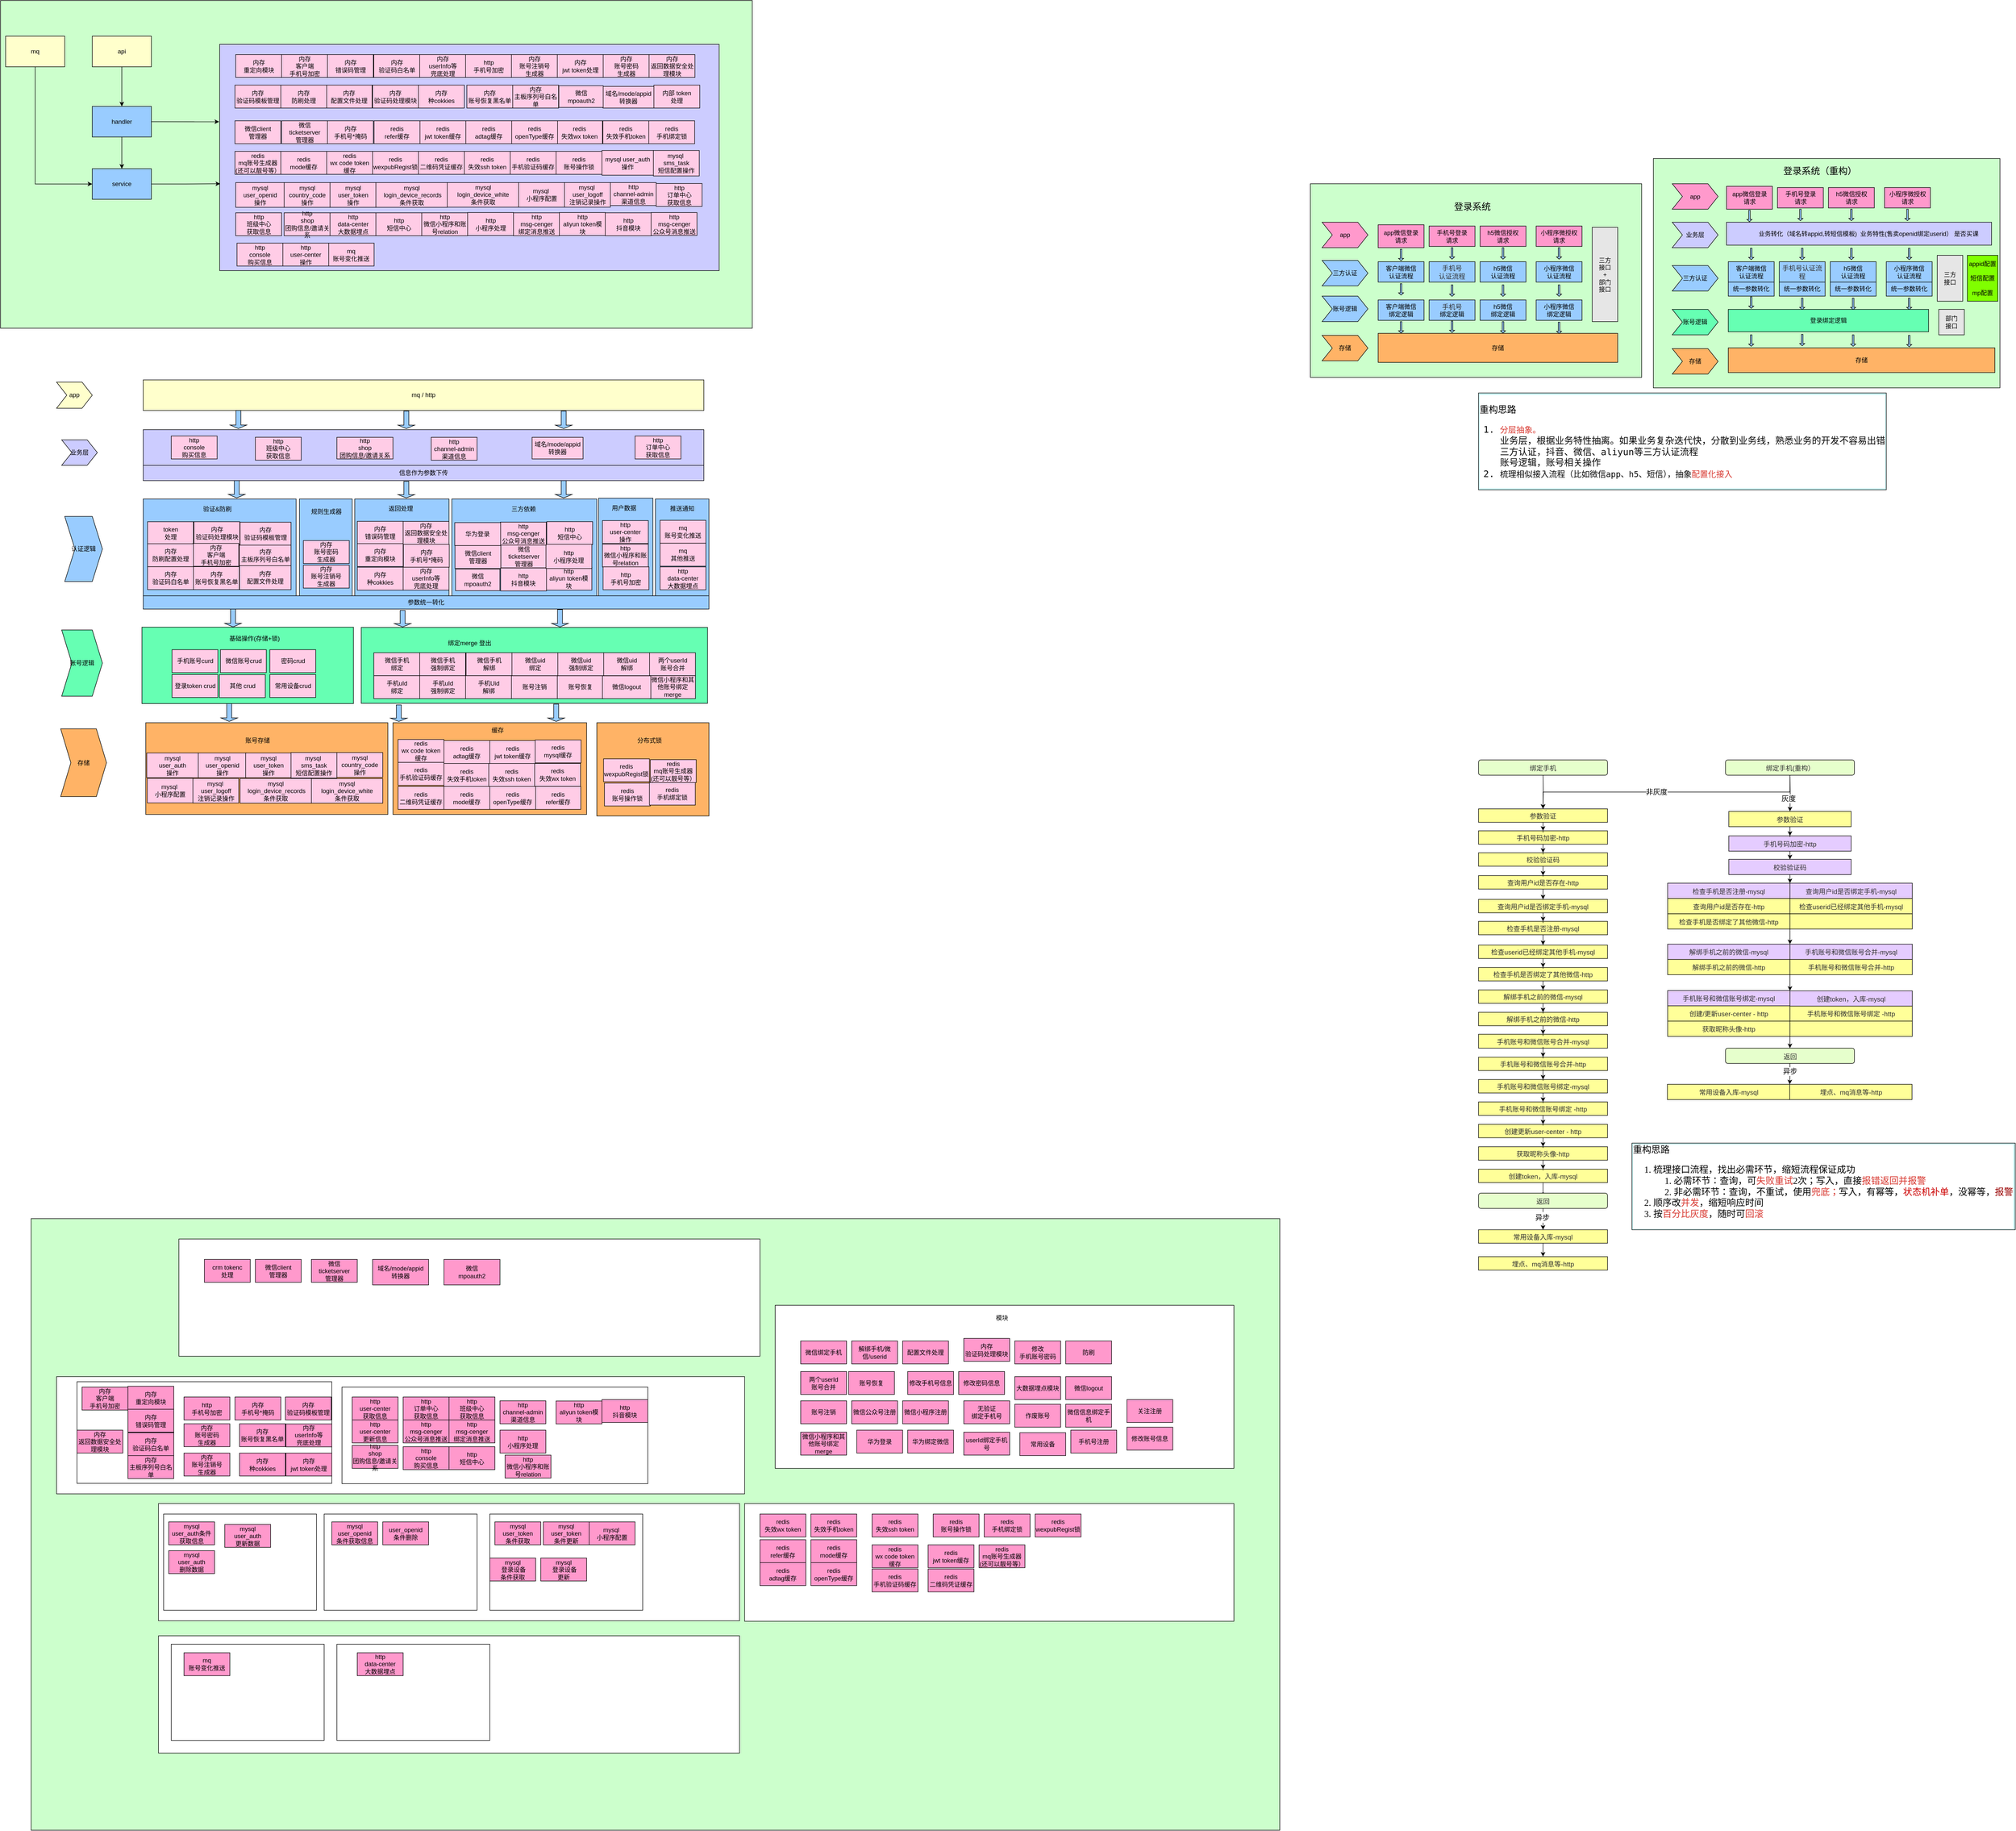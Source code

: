 <mxfile version="20.5.3" type="github">
  <diagram id="kJFJ0D_12UuaY3lmtUbJ" name="第 1 页">
    <mxGraphModel dx="2478" dy="1900" grid="1" gridSize="10" guides="1" tooltips="1" connect="1" arrows="1" fold="1" page="1" pageScale="1" pageWidth="827" pageHeight="1169" math="0" shadow="0">
      <root>
        <mxCell id="0" />
        <mxCell id="1" parent="0" />
        <mxCell id="mRexfQhfjzAPBLykWlBQ-13" value="" style="whiteSpace=wrap;html=1;fillColor=#CCFFFF;" parent="1" vertex="1">
          <mxGeometry x="2523" y="300" width="90" height="200" as="geometry" />
        </mxCell>
        <mxCell id="mRexfQhfjzAPBLykWlBQ-3" value="" style="rounded=0;whiteSpace=wrap;html=1;fillColor=#CCFFCC;" parent="1" vertex="1">
          <mxGeometry x="2390" y="229.5" width="650" height="380" as="geometry" />
        </mxCell>
        <mxCell id="mRexfQhfjzAPBLykWlBQ-4" value="app" style="shape=step;perimeter=stepPerimeter;whiteSpace=wrap;html=1;fixedSize=1;fillColor=#FF99CC;" parent="1" vertex="1">
          <mxGeometry x="2413" y="305" width="90" height="50" as="geometry" />
        </mxCell>
        <mxCell id="mRexfQhfjzAPBLykWlBQ-5" value="三方认证" style="shape=step;perimeter=stepPerimeter;whiteSpace=wrap;html=1;fixedSize=1;fillColor=#99CCFF;" parent="1" vertex="1">
          <mxGeometry x="2413" y="380" width="90" height="50" as="geometry" />
        </mxCell>
        <mxCell id="mRexfQhfjzAPBLykWlBQ-6" value="账号逻辑" style="shape=step;perimeter=stepPerimeter;whiteSpace=wrap;html=1;fixedSize=1;fillColor=#99CCFF;" parent="1" vertex="1">
          <mxGeometry x="2413" y="450" width="90" height="50" as="geometry" />
        </mxCell>
        <mxCell id="mRexfQhfjzAPBLykWlBQ-7" value="存储" style="shape=step;perimeter=stepPerimeter;whiteSpace=wrap;html=1;fixedSize=1;fillColor=#FFB366;" parent="1" vertex="1">
          <mxGeometry x="2413" y="527" width="90" height="50" as="geometry" />
        </mxCell>
        <mxCell id="mRexfQhfjzAPBLykWlBQ-9" value="app微信登录&lt;br&gt;请求" style="whiteSpace=wrap;html=1;fillColor=#FF99CC;" parent="1" vertex="1">
          <mxGeometry x="2523" y="310" width="90" height="45" as="geometry" />
        </mxCell>
        <mxCell id="mRexfQhfjzAPBLykWlBQ-10" value="&lt;div class=&quot;mind-clipboard&quot;&gt;手机号登录&lt;div&gt;请求&lt;/div&gt;&lt;/div&gt;" style="whiteSpace=wrap;html=1;fillColor=#FF99CC;" parent="1" vertex="1">
          <mxGeometry x="2623" y="312.5" width="90" height="40" as="geometry" />
        </mxCell>
        <mxCell id="mRexfQhfjzAPBLykWlBQ-11" value="&lt;div class=&quot;mind-clipboard&quot;&gt;h5微信&lt;span style=&quot;font-size: inherit&quot;&gt;授权&lt;/span&gt;&lt;div&gt;请求&lt;/div&gt;&lt;/div&gt;" style="whiteSpace=wrap;html=1;fillColor=#FF99CC;" parent="1" vertex="1">
          <mxGeometry x="2723" y="312.5" width="90" height="40" as="geometry" />
        </mxCell>
        <mxCell id="mRexfQhfjzAPBLykWlBQ-12" value="&lt;div class=&quot;mind-clipboard&quot;&gt;小程序微&lt;span style=&quot;font-size: inherit&quot;&gt;授权&lt;/span&gt;&lt;div&gt;请求&lt;/div&gt;&lt;/div&gt;" style="whiteSpace=wrap;html=1;fillColor=#FF99CC;" parent="1" vertex="1">
          <mxGeometry x="2833" y="312.5" width="90" height="40" as="geometry" />
        </mxCell>
        <mxCell id="mRexfQhfjzAPBLykWlBQ-14" value="&lt;div class=&quot;mind-clipboard&quot;&gt;&lt;div&gt;客户端&lt;span&gt;微信&lt;/span&gt;&lt;/div&gt;&lt;div&gt;认证流程&lt;/div&gt;&lt;/div&gt;" style="whiteSpace=wrap;html=1;fillColor=#99CCFF;" parent="1" vertex="1">
          <mxGeometry x="2523" y="382.5" width="90" height="40" as="geometry" />
        </mxCell>
        <mxCell id="mRexfQhfjzAPBLykWlBQ-15" value="&lt;div class=&quot;mind-clipboard&quot;&gt;&lt;span style=&quot;color: rgb(50 , 50 , 50) ; font-size: 13px ; background-color: rgba(255 , 255 , 255 , 0.008)&quot;&gt;手机号&lt;/span&gt;&lt;/div&gt;&lt;div class=&quot;mind-clipboard&quot;&gt;&lt;span style=&quot;color: rgb(50 , 50 , 50) ; font-size: 13px ; background-color: rgba(255 , 255 , 255 , 0.008)&quot;&gt;认证流程&lt;/span&gt;&lt;br&gt;&lt;/div&gt;" style="whiteSpace=wrap;html=1;fillColor=#99CCFF;" parent="1" vertex="1">
          <mxGeometry x="2623" y="382.5" width="90" height="40" as="geometry" />
        </mxCell>
        <mxCell id="mRexfQhfjzAPBLykWlBQ-16" value="&lt;div class=&quot;mind-clipboard&quot;&gt;&lt;div class=&quot;mind-clipboard&quot;&gt;&lt;div&gt;h5微信&lt;/div&gt;&lt;div&gt;认证流程&lt;/div&gt;&lt;/div&gt;&lt;/div&gt;" style="whiteSpace=wrap;html=1;fillColor=#99CCFF;" parent="1" vertex="1">
          <mxGeometry x="2723" y="382.5" width="90" height="40" as="geometry" />
        </mxCell>
        <mxCell id="mRexfQhfjzAPBLykWlBQ-17" value="&lt;div class=&quot;mind-clipboard&quot;&gt;&lt;div class=&quot;mind-clipboard&quot;&gt;&lt;div&gt;小程序&lt;span&gt;微信&lt;/span&gt;&lt;/div&gt;&lt;div&gt;认证流程&lt;/div&gt;&lt;/div&gt;&lt;/div&gt;" style="whiteSpace=wrap;html=1;fillColor=#99CCFF;" parent="1" vertex="1">
          <mxGeometry x="2833" y="382.5" width="90" height="40" as="geometry" />
        </mxCell>
        <mxCell id="mRexfQhfjzAPBLykWlBQ-19" value="&lt;div&gt;客户端微信&lt;/div&gt;绑定逻辑" style="whiteSpace=wrap;html=1;fillColor=#99CCFF;" parent="1" vertex="1">
          <mxGeometry x="2523" y="457.5" width="90" height="40" as="geometry" />
        </mxCell>
        <mxCell id="mRexfQhfjzAPBLykWlBQ-20" value="&lt;div class=&quot;mind-clipboard&quot;&gt;&lt;div class=&quot;mind-clipboard&quot;&gt;&lt;span style=&quot;color: rgb(50, 50, 50); font-size: 13px; background-color: rgba(255, 255, 255, 0.008);&quot;&gt;手机号&lt;/span&gt;&lt;/div&gt;&lt;/div&gt;&lt;div class=&quot;mind-clipboard&quot;&gt;绑定逻辑&lt;br&gt;&lt;/div&gt;" style="whiteSpace=wrap;html=1;fillColor=#99CCFF;" parent="1" vertex="1">
          <mxGeometry x="2623" y="457.5" width="90" height="40" as="geometry" />
        </mxCell>
        <mxCell id="mRexfQhfjzAPBLykWlBQ-21" value="&lt;div class=&quot;mind-clipboard&quot;&gt;&lt;div&gt;h5微信&lt;/div&gt;&lt;div class=&quot;mind-clipboard&quot;&gt;&lt;span style=&quot;background-color: initial;&quot;&gt;绑定逻辑&lt;/span&gt;&lt;br&gt;&lt;/div&gt;&lt;/div&gt;" style="whiteSpace=wrap;html=1;fillColor=#99CCFF;" parent="1" vertex="1">
          <mxGeometry x="2723" y="457.5" width="90" height="40" as="geometry" />
        </mxCell>
        <mxCell id="mRexfQhfjzAPBLykWlBQ-22" value="小程序微信&lt;br&gt;绑定逻辑" style="whiteSpace=wrap;html=1;fillColor=#99CCFF;" parent="1" vertex="1">
          <mxGeometry x="2833" y="457.5" width="90" height="40" as="geometry" />
        </mxCell>
        <mxCell id="mRexfQhfjzAPBLykWlBQ-24" value="存储" style="whiteSpace=wrap;html=1;fillColor=#FFB366;" parent="1" vertex="1">
          <mxGeometry x="2523" y="523" width="470" height="57" as="geometry" />
        </mxCell>
        <mxCell id="mRexfQhfjzAPBLykWlBQ-54" value="" style="shape=singleArrow;direction=south;whiteSpace=wrap;html=1;fillColor=#99CCFF;" parent="1" vertex="1">
          <mxGeometry x="2563" y="358" width="10" height="22.5" as="geometry" />
        </mxCell>
        <mxCell id="mRexfQhfjzAPBLykWlBQ-56" value="" style="shape=singleArrow;direction=south;whiteSpace=wrap;html=1;fillColor=#99CCFF;" parent="1" vertex="1">
          <mxGeometry x="2563" y="425.5" width="10" height="22.5" as="geometry" />
        </mxCell>
        <mxCell id="mRexfQhfjzAPBLykWlBQ-57" value="" style="shape=singleArrow;direction=south;whiteSpace=wrap;html=1;fillColor=#99CCFF;" parent="1" vertex="1">
          <mxGeometry x="2563" y="500" width="10" height="22.5" as="geometry" />
        </mxCell>
        <mxCell id="mRexfQhfjzAPBLykWlBQ-58" value="" style="shape=singleArrow;direction=south;whiteSpace=wrap;html=1;fillColor=#99CCFF;" parent="1" vertex="1">
          <mxGeometry x="2663" y="355" width="10" height="22.5" as="geometry" />
        </mxCell>
        <mxCell id="mRexfQhfjzAPBLykWlBQ-59" value="" style="shape=singleArrow;direction=south;whiteSpace=wrap;html=1;fillColor=#99CCFF;" parent="1" vertex="1">
          <mxGeometry x="2763" y="355" width="10" height="22.5" as="geometry" />
        </mxCell>
        <mxCell id="mRexfQhfjzAPBLykWlBQ-60" value="" style="shape=singleArrow;direction=south;whiteSpace=wrap;html=1;fillColor=#99CCFF;" parent="1" vertex="1">
          <mxGeometry x="2873" y="355" width="10" height="22.5" as="geometry" />
        </mxCell>
        <mxCell id="mRexfQhfjzAPBLykWlBQ-61" value="" style="shape=singleArrow;direction=south;whiteSpace=wrap;html=1;fillColor=#99CCFF;" parent="1" vertex="1">
          <mxGeometry x="2873" y="428" width="10" height="22.5" as="geometry" />
        </mxCell>
        <mxCell id="mRexfQhfjzAPBLykWlBQ-62" value="" style="shape=singleArrow;direction=south;whiteSpace=wrap;html=1;fillColor=#99CCFF;" parent="1" vertex="1">
          <mxGeometry x="2663" y="428" width="10" height="22.5" as="geometry" />
        </mxCell>
        <mxCell id="mRexfQhfjzAPBLykWlBQ-63" value="" style="shape=singleArrow;direction=south;whiteSpace=wrap;html=1;fillColor=#99CCFF;" parent="1" vertex="1">
          <mxGeometry x="2663" y="499" width="10" height="22.5" as="geometry" />
        </mxCell>
        <mxCell id="mRexfQhfjzAPBLykWlBQ-64" value="" style="shape=singleArrow;direction=south;whiteSpace=wrap;html=1;fillColor=#99CCFF;" parent="1" vertex="1">
          <mxGeometry x="2763" y="428" width="10" height="22.5" as="geometry" />
        </mxCell>
        <mxCell id="mRexfQhfjzAPBLykWlBQ-71" value="" style="shape=singleArrow;direction=south;whiteSpace=wrap;html=1;fillColor=#99CCFF;" parent="1" vertex="1">
          <mxGeometry x="2763" y="500" width="10" height="22.5" as="geometry" />
        </mxCell>
        <mxCell id="mRexfQhfjzAPBLykWlBQ-72" value="" style="shape=singleArrow;direction=south;whiteSpace=wrap;html=1;fillColor=#99CCFF;" parent="1" vertex="1">
          <mxGeometry x="2873" y="501" width="10" height="22.5" as="geometry" />
        </mxCell>
        <mxCell id="mRexfQhfjzAPBLykWlBQ-73" value="&lt;div class=&quot;mind-clipboard&quot;&gt;三方&lt;br&gt;接口&lt;/div&gt;&lt;div class=&quot;mind-clipboard&quot;&gt;+&lt;/div&gt;&lt;div class=&quot;mind-clipboard&quot;&gt;部门&lt;/div&gt;&lt;div class=&quot;mind-clipboard&quot;&gt;接口&lt;/div&gt;" style="whiteSpace=wrap;html=1;fillColor=#E6E6E6;" parent="1" vertex="1">
          <mxGeometry x="2943" y="315" width="50" height="185" as="geometry" />
        </mxCell>
        <mxCell id="mRexfQhfjzAPBLykWlBQ-109" value="&lt;font style=&quot;font-size: 18px&quot;&gt;登录系统&lt;/font&gt;" style="text;html=1;strokeColor=none;fillColor=none;align=center;verticalAlign=middle;whiteSpace=wrap;rounded=0;" parent="1" vertex="1">
          <mxGeometry x="2653" y="260" width="110" height="30" as="geometry" />
        </mxCell>
        <mxCell id="mRexfQhfjzAPBLykWlBQ-111" value="" style="rounded=0;whiteSpace=wrap;html=1;fillColor=#CCFFCC;" parent="1" vertex="1">
          <mxGeometry x="3063" y="180" width="680" height="450" as="geometry" />
        </mxCell>
        <mxCell id="mRexfQhfjzAPBLykWlBQ-112" value="业务层" style="shape=step;perimeter=stepPerimeter;whiteSpace=wrap;html=1;fixedSize=1;fillColor=#CCCCFF;" parent="1" vertex="1">
          <mxGeometry x="3100" y="305" width="90" height="50" as="geometry" />
        </mxCell>
        <mxCell id="mRexfQhfjzAPBLykWlBQ-113" value="三方认证" style="shape=step;perimeter=stepPerimeter;whiteSpace=wrap;html=1;fixedSize=1;fillColor=#99CCFF;" parent="1" vertex="1">
          <mxGeometry x="3100" y="390" width="90" height="50" as="geometry" />
        </mxCell>
        <mxCell id="mRexfQhfjzAPBLykWlBQ-114" value="账号逻辑" style="shape=step;perimeter=stepPerimeter;whiteSpace=wrap;html=1;fixedSize=1;fillColor=#66FFB3;" parent="1" vertex="1">
          <mxGeometry x="3100" y="476" width="90" height="50" as="geometry" />
        </mxCell>
        <mxCell id="mRexfQhfjzAPBLykWlBQ-115" value="存储" style="shape=step;perimeter=stepPerimeter;whiteSpace=wrap;html=1;fixedSize=1;fillColor=#FFB366;" parent="1" vertex="1">
          <mxGeometry x="3100" y="553" width="90" height="50" as="geometry" />
        </mxCell>
        <mxCell id="mRexfQhfjzAPBLykWlBQ-116" value="app微信登录&lt;br&gt;请求" style="whiteSpace=wrap;html=1;fillColor=#FF99CC;" parent="1" vertex="1">
          <mxGeometry x="3206.5" y="234.5" width="90" height="45" as="geometry" />
        </mxCell>
        <mxCell id="mRexfQhfjzAPBLykWlBQ-117" value="&lt;div class=&quot;mind-clipboard&quot;&gt;手机号登录&lt;div&gt;请求&lt;/div&gt;&lt;/div&gt;" style="whiteSpace=wrap;html=1;fillColor=#FF99CC;" parent="1" vertex="1">
          <mxGeometry x="3306.5" y="237" width="90" height="40" as="geometry" />
        </mxCell>
        <mxCell id="mRexfQhfjzAPBLykWlBQ-118" value="&lt;div class=&quot;mind-clipboard&quot;&gt;h5微信&lt;span style=&quot;font-size: inherit&quot;&gt;授权&lt;/span&gt;&lt;div&gt;请求&lt;/div&gt;&lt;/div&gt;" style="whiteSpace=wrap;html=1;fillColor=#FF99CC;" parent="1" vertex="1">
          <mxGeometry x="3406.5" y="237" width="90" height="40" as="geometry" />
        </mxCell>
        <mxCell id="mRexfQhfjzAPBLykWlBQ-119" value="&lt;div class=&quot;mind-clipboard&quot;&gt;小程序微&lt;span style=&quot;font-size: inherit&quot;&gt;授权&lt;/span&gt;&lt;div&gt;请求&lt;/div&gt;&lt;/div&gt;" style="whiteSpace=wrap;html=1;fillColor=#FF99CC;" parent="1" vertex="1">
          <mxGeometry x="3516.5" y="237" width="90" height="40" as="geometry" />
        </mxCell>
        <mxCell id="mRexfQhfjzAPBLykWlBQ-120" value="&lt;div class=&quot;mind-clipboard&quot;&gt;&lt;div&gt;客户端&lt;span&gt;微信&lt;/span&gt;&lt;/div&gt;&lt;div&gt;认证流程&lt;/div&gt;&lt;/div&gt;" style="whiteSpace=wrap;html=1;fillColor=#99CCFF;" parent="1" vertex="1">
          <mxGeometry x="3210" y="382.5" width="90" height="40" as="geometry" />
        </mxCell>
        <mxCell id="mRexfQhfjzAPBLykWlBQ-121" value="&lt;div class=&quot;mind-clipboard&quot;&gt;&lt;span style=&quot;color: rgb(50 , 50 , 50) ; font-size: 13px ; background-color: rgba(255 , 255 , 255 , 0.008)&quot;&gt;手机号认证流程&lt;/span&gt;&lt;br&gt;&lt;/div&gt;" style="whiteSpace=wrap;html=1;fillColor=#99CCFF;" parent="1" vertex="1">
          <mxGeometry x="3310" y="382.5" width="90" height="40" as="geometry" />
        </mxCell>
        <mxCell id="mRexfQhfjzAPBLykWlBQ-122" value="&lt;div class=&quot;mind-clipboard&quot;&gt;&lt;div class=&quot;mind-clipboard&quot;&gt;&lt;div&gt;h5微信&lt;/div&gt;&lt;div&gt;认证流程&lt;/div&gt;&lt;/div&gt;&lt;/div&gt;" style="whiteSpace=wrap;html=1;fillColor=#99CCFF;" parent="1" vertex="1">
          <mxGeometry x="3410" y="382.5" width="90" height="40" as="geometry" />
        </mxCell>
        <mxCell id="mRexfQhfjzAPBLykWlBQ-123" value="&lt;div class=&quot;mind-clipboard&quot;&gt;&lt;div class=&quot;mind-clipboard&quot;&gt;&lt;div&gt;小程序&lt;span&gt;微信&lt;/span&gt;&lt;/div&gt;&lt;div&gt;认证流程&lt;/div&gt;&lt;/div&gt;&lt;/div&gt;" style="whiteSpace=wrap;html=1;fillColor=#99CCFF;" parent="1" vertex="1">
          <mxGeometry x="3520" y="382.5" width="90" height="40" as="geometry" />
        </mxCell>
        <mxCell id="mRexfQhfjzAPBLykWlBQ-129" value="存储" style="whiteSpace=wrap;html=1;fillColor=#FFB366;" parent="1" vertex="1">
          <mxGeometry x="3210" y="551.5" width="523" height="48.5" as="geometry" />
        </mxCell>
        <mxCell id="mRexfQhfjzAPBLykWlBQ-130" value="" style="shape=singleArrow;direction=south;whiteSpace=wrap;html=1;fillColor=#99CCFF;" parent="1" vertex="1">
          <mxGeometry x="3246.5" y="281.5" width="10" height="22.5" as="geometry" />
        </mxCell>
        <mxCell id="mRexfQhfjzAPBLykWlBQ-131" value="" style="shape=singleArrow;direction=south;whiteSpace=wrap;html=1;fillColor=#99CCFF;" parent="1" vertex="1">
          <mxGeometry x="3250" y="451.5" width="10" height="22.5" as="geometry" />
        </mxCell>
        <mxCell id="mRexfQhfjzAPBLykWlBQ-132" value="" style="shape=singleArrow;direction=south;whiteSpace=wrap;html=1;fillColor=#99CCFF;" parent="1" vertex="1">
          <mxGeometry x="3250" y="526" width="10" height="22.5" as="geometry" />
        </mxCell>
        <mxCell id="mRexfQhfjzAPBLykWlBQ-133" value="" style="shape=singleArrow;direction=south;whiteSpace=wrap;html=1;fillColor=#99CCFF;" parent="1" vertex="1">
          <mxGeometry x="3346.5" y="279.5" width="10" height="22.5" as="geometry" />
        </mxCell>
        <mxCell id="mRexfQhfjzAPBLykWlBQ-134" value="" style="shape=singleArrow;direction=south;whiteSpace=wrap;html=1;fillColor=#99CCFF;" parent="1" vertex="1">
          <mxGeometry x="3446.5" y="279.5" width="10" height="22.5" as="geometry" />
        </mxCell>
        <mxCell id="mRexfQhfjzAPBLykWlBQ-135" value="" style="shape=singleArrow;direction=south;whiteSpace=wrap;html=1;fillColor=#99CCFF;" parent="1" vertex="1">
          <mxGeometry x="3556.5" y="279.5" width="10" height="22.5" as="geometry" />
        </mxCell>
        <mxCell id="mRexfQhfjzAPBLykWlBQ-136" value="" style="shape=singleArrow;direction=south;whiteSpace=wrap;html=1;fillColor=#99CCFF;" parent="1" vertex="1">
          <mxGeometry x="3560" y="454" width="10" height="22.5" as="geometry" />
        </mxCell>
        <mxCell id="mRexfQhfjzAPBLykWlBQ-137" value="" style="shape=singleArrow;direction=south;whiteSpace=wrap;html=1;fillColor=#99CCFF;" parent="1" vertex="1">
          <mxGeometry x="3350" y="454" width="10" height="22.5" as="geometry" />
        </mxCell>
        <mxCell id="mRexfQhfjzAPBLykWlBQ-138" value="" style="shape=singleArrow;direction=south;whiteSpace=wrap;html=1;fillColor=#99CCFF;" parent="1" vertex="1">
          <mxGeometry x="3350" y="525" width="10" height="22.5" as="geometry" />
        </mxCell>
        <mxCell id="mRexfQhfjzAPBLykWlBQ-139" value="" style="shape=singleArrow;direction=south;whiteSpace=wrap;html=1;fillColor=#99CCFF;" parent="1" vertex="1">
          <mxGeometry x="3450" y="454" width="10" height="22.5" as="geometry" />
        </mxCell>
        <mxCell id="mRexfQhfjzAPBLykWlBQ-140" value="" style="shape=singleArrow;direction=south;whiteSpace=wrap;html=1;fillColor=#99CCFF;" parent="1" vertex="1">
          <mxGeometry x="3450" y="526" width="10" height="22.5" as="geometry" />
        </mxCell>
        <mxCell id="mRexfQhfjzAPBLykWlBQ-141" value="" style="shape=singleArrow;direction=south;whiteSpace=wrap;html=1;fillColor=#99CCFF;" parent="1" vertex="1">
          <mxGeometry x="3560" y="527" width="10" height="22.5" as="geometry" />
        </mxCell>
        <mxCell id="mRexfQhfjzAPBLykWlBQ-142" value="&lt;div class=&quot;mind-clipboard&quot;&gt;&lt;span&gt;部门&lt;/span&gt;&lt;br&gt;&lt;/div&gt;&lt;div class=&quot;mind-clipboard&quot;&gt;接口&lt;/div&gt;" style="whiteSpace=wrap;html=1;fillColor=#E6E6E6;" parent="1" vertex="1">
          <mxGeometry x="3623" y="476" width="50" height="50" as="geometry" />
        </mxCell>
        <mxCell id="mRexfQhfjzAPBLykWlBQ-143" value="&lt;font style=&quot;font-size: 18px&quot;&gt;登录系统（重构）&lt;/font&gt;" style="text;html=1;strokeColor=none;fillColor=none;align=center;verticalAlign=middle;whiteSpace=wrap;rounded=0;" parent="1" vertex="1">
          <mxGeometry x="3310" y="190" width="160" height="30" as="geometry" />
        </mxCell>
        <mxCell id="mRexfQhfjzAPBLykWlBQ-144" value="&lt;div class=&quot;mind-clipboard&quot;&gt;三方&lt;br&gt;&lt;/div&gt;&lt;div class=&quot;mind-clipboard&quot;&gt;接口&lt;/div&gt;" style="whiteSpace=wrap;html=1;fillColor=#E6E6E6;" parent="1" vertex="1">
          <mxGeometry x="3620" y="370" width="50" height="90" as="geometry" />
        </mxCell>
        <mxCell id="mRexfQhfjzAPBLykWlBQ-146" value="登录绑定逻辑" style="whiteSpace=wrap;html=1;fontSize=12;fillColor=#66FFB3;" parent="1" vertex="1">
          <mxGeometry x="3210" y="476" width="393" height="44" as="geometry" />
        </mxCell>
        <mxCell id="mRexfQhfjzAPBLykWlBQ-149" value="&lt;div class=&quot;mind-clipboard&quot;&gt;&lt;div&gt;统一参数转化&lt;/div&gt;&lt;/div&gt;" style="whiteSpace=wrap;html=1;fillColor=#99CCFF;" parent="1" vertex="1">
          <mxGeometry x="3210" y="422.5" width="90" height="27.5" as="geometry" />
        </mxCell>
        <mxCell id="mRexfQhfjzAPBLykWlBQ-150" value="&lt;div class=&quot;mind-clipboard&quot;&gt;&lt;div&gt;统一参数转化&lt;/div&gt;&lt;/div&gt;" style="whiteSpace=wrap;html=1;fillColor=#99CCFF;" parent="1" vertex="1">
          <mxGeometry x="3310" y="422.5" width="90" height="27.5" as="geometry" />
        </mxCell>
        <mxCell id="mRexfQhfjzAPBLykWlBQ-151" value="&lt;div class=&quot;mind-clipboard&quot;&gt;&lt;div&gt;统一参数转化&lt;/div&gt;&lt;/div&gt;" style="whiteSpace=wrap;html=1;fillColor=#99CCFF;" parent="1" vertex="1">
          <mxGeometry x="3410" y="422.5" width="90" height="27.5" as="geometry" />
        </mxCell>
        <mxCell id="mRexfQhfjzAPBLykWlBQ-152" value="&lt;div class=&quot;mind-clipboard&quot;&gt;&lt;div&gt;统一参数转化&lt;/div&gt;&lt;/div&gt;" style="whiteSpace=wrap;html=1;fillColor=#99CCFF;" parent="1" vertex="1">
          <mxGeometry x="3520" y="422.5" width="90" height="27.5" as="geometry" />
        </mxCell>
        <mxCell id="mRexfQhfjzAPBLykWlBQ-155" value="&lt;div class=&quot;mind-clipboard&quot;&gt;appid配置&lt;/div&gt;&lt;div class=&quot;mind-clipboard&quot;&gt;&lt;br&gt;&lt;/div&gt;&lt;div class=&quot;mind-clipboard&quot;&gt;短信配置&lt;/div&gt;&lt;div class=&quot;mind-clipboard&quot;&gt;&lt;br&gt;&lt;/div&gt;&lt;div class=&quot;mind-clipboard&quot;&gt;mp配置&lt;/div&gt;" style="whiteSpace=wrap;html=1;fillColor=#80FF00;" parent="1" vertex="1">
          <mxGeometry x="3679" y="370" width="60" height="90" as="geometry" />
        </mxCell>
        <mxCell id="mRexfQhfjzAPBLykWlBQ-156" value="&lt;span style=&quot;color: rgb(50 , 50 , 50) ; font-size: 13px ; background-color: rgba(255 , 255 , 255 , 0.008)&quot;&gt;获取昵称头像-http&lt;/span&gt;" style="rounded=0;whiteSpace=wrap;html=1;fontSize=18;fillColor=#FFFF99;" parent="1" vertex="1">
          <mxGeometry x="3091" y="1872.46" width="240" height="30" as="geometry" />
        </mxCell>
        <mxCell id="mRexfQhfjzAPBLykWlBQ-158" value="&lt;span style=&quot;color: rgb(50 , 50 , 50) ; font-size: 13px ; background-color: rgba(255 , 255 , 255 , 0.008)&quot;&gt;手机账号和微信账号绑定 -http&lt;/span&gt;" style="rounded=0;whiteSpace=wrap;html=1;fontSize=18;fillColor=#FFFF99;" parent="1" vertex="1">
          <mxGeometry x="3331" y="1842.46" width="240" height="30" as="geometry" />
        </mxCell>
        <mxCell id="mRexfQhfjzAPBLykWlBQ-159" value="&lt;span style=&quot;color: rgb(50 , 50 , 50) ; font-size: 13px ; background-color: rgba(255 , 255 , 255 , 0.008)&quot;&gt;手机账号和微信账号绑定-mysql&lt;/span&gt;" style="rounded=0;whiteSpace=wrap;html=1;fontSize=18;fillColor=#E5CCFF;" parent="1" vertex="1">
          <mxGeometry x="3091" y="1812.46" width="240" height="30" as="geometry" />
        </mxCell>
        <mxCell id="mRexfQhfjzAPBLykWlBQ-248" style="edgeStyle=orthogonalEdgeStyle;rounded=0;orthogonalLoop=1;jettySize=auto;html=1;exitX=0;exitY=1;exitDx=0;exitDy=0;entryX=0;entryY=0;entryDx=0;entryDy=0;fontSize=14;fillColor=#E5CCFF;" parent="1" source="mRexfQhfjzAPBLykWlBQ-160" target="mRexfQhfjzAPBLykWlBQ-171" edge="1">
          <mxGeometry relative="1" as="geometry" />
        </mxCell>
        <mxCell id="mRexfQhfjzAPBLykWlBQ-160" value="&lt;span style=&quot;color: rgb(50 , 50 , 50) ; font-size: 13px ; background-color: rgba(255 , 255 , 255 , 0.008)&quot;&gt;手机账号和微信账号合并-http&lt;/span&gt;" style="rounded=0;whiteSpace=wrap;html=1;fontSize=18;fillColor=#FFFF99;" parent="1" vertex="1">
          <mxGeometry x="3331" y="1751.46" width="240" height="30" as="geometry" />
        </mxCell>
        <mxCell id="mRexfQhfjzAPBLykWlBQ-161" value="&lt;span style=&quot;color: rgb(50 , 50 , 50) ; font-size: 13px ; background-color: rgba(255 , 255 , 255 , 0.008)&quot;&gt;手机账号和微信账号合并-mysql&lt;/span&gt;" style="rounded=0;whiteSpace=wrap;html=1;fontSize=18;fillColor=#E5CCFF;" parent="1" vertex="1">
          <mxGeometry x="3331" y="1721.46" width="240" height="30" as="geometry" />
        </mxCell>
        <mxCell id="mRexfQhfjzAPBLykWlBQ-247" style="edgeStyle=orthogonalEdgeStyle;rounded=0;orthogonalLoop=1;jettySize=auto;html=1;exitX=0;exitY=1;exitDx=0;exitDy=0;entryX=1;entryY=0;entryDx=0;entryDy=0;fontSize=14;fillColor=#E5CCFF;" parent="1" source="mRexfQhfjzAPBLykWlBQ-162" target="mRexfQhfjzAPBLykWlBQ-218" edge="1">
          <mxGeometry relative="1" as="geometry" />
        </mxCell>
        <mxCell id="mRexfQhfjzAPBLykWlBQ-162" value="" style="rounded=0;whiteSpace=wrap;html=1;fontSize=18;fillColor=#FFFF99;" parent="1" vertex="1">
          <mxGeometry x="3331" y="1661.8" width="240" height="30" as="geometry" />
        </mxCell>
        <mxCell id="mRexfQhfjzAPBLykWlBQ-163" value="&lt;span style=&quot;color: rgb(50 , 50 , 50) ; font-size: 13px ; background-color: rgba(255 , 255 , 255 , 0.008)&quot;&gt;检查手机是否绑定了其他微信-http&lt;/span&gt;" style="rounded=0;whiteSpace=wrap;html=1;fontSize=18;fillColor=#FFFF99;" parent="1" vertex="1">
          <mxGeometry x="3091" y="1661.8" width="240" height="30" as="geometry" />
        </mxCell>
        <mxCell id="mRexfQhfjzAPBLykWlBQ-257" style="edgeStyle=orthogonalEdgeStyle;rounded=0;orthogonalLoop=1;jettySize=auto;html=1;exitX=0;exitY=1;exitDx=0;exitDy=0;entryX=0.5;entryY=0;entryDx=0;entryDy=0;fontSize=14;fillColor=#E5CCFF;" parent="1" source="mRexfQhfjzAPBLykWlBQ-164" target="mRexfQhfjzAPBLykWlBQ-240" edge="1">
          <mxGeometry relative="1" as="geometry" />
        </mxCell>
        <mxCell id="mRexfQhfjzAPBLykWlBQ-164" value="" style="rounded=0;whiteSpace=wrap;html=1;fontSize=18;fillColor=#FFFF99;" parent="1" vertex="1">
          <mxGeometry x="3331" y="1872.46" width="240" height="30" as="geometry" />
        </mxCell>
        <mxCell id="mRexfQhfjzAPBLykWlBQ-226" value="" style="edgeStyle=orthogonalEdgeStyle;rounded=0;orthogonalLoop=1;jettySize=auto;html=1;fontSize=18;fillColor=#FFFF99;" parent="1" source="mRexfQhfjzAPBLykWlBQ-165" target="mRexfQhfjzAPBLykWlBQ-223" edge="1">
          <mxGeometry relative="1" as="geometry" />
        </mxCell>
        <mxCell id="mRexfQhfjzAPBLykWlBQ-165" value="&lt;span style=&quot;color: rgb(50 , 50 , 50) ; font-size: 13px ; background-color: rgba(255 , 255 , 255 , 0.008)&quot;&gt;手机号码加密-http&lt;/span&gt;" style="rounded=0;whiteSpace=wrap;html=1;fontSize=18;fillColor=#E5CCFF;" parent="1" vertex="1">
          <mxGeometry x="3211" y="1509" width="240" height="30" as="geometry" />
        </mxCell>
        <mxCell id="mRexfQhfjzAPBLykWlBQ-225" value="" style="edgeStyle=orthogonalEdgeStyle;rounded=0;orthogonalLoop=1;jettySize=auto;html=1;fontSize=18;fillColor=#FFFF99;" parent="1" source="mRexfQhfjzAPBLykWlBQ-167" target="mRexfQhfjzAPBLykWlBQ-165" edge="1">
          <mxGeometry relative="1" as="geometry" />
        </mxCell>
        <mxCell id="mRexfQhfjzAPBLykWlBQ-167" value="&lt;span style=&quot;color: rgb(50 , 50 , 50) ; font-size: 13px ; background-color: rgba(255 , 255 , 255 , 0.008)&quot;&gt;参数验证&lt;/span&gt;" style="rounded=0;whiteSpace=wrap;html=1;fontSize=18;fillColor=#FFFF99;" parent="1" vertex="1">
          <mxGeometry x="3211" y="1461" width="240" height="30" as="geometry" />
        </mxCell>
        <mxCell id="mRexfQhfjzAPBLykWlBQ-224" value="" style="edgeStyle=orthogonalEdgeStyle;rounded=0;orthogonalLoop=1;jettySize=auto;html=1;fontSize=18;" parent="1" target="mRexfQhfjzAPBLykWlBQ-167" edge="1">
          <mxGeometry relative="1" as="geometry">
            <mxPoint x="3331" y="1390" as="sourcePoint" />
          </mxGeometry>
        </mxCell>
        <mxCell id="mRexfQhfjzAPBLykWlBQ-255" value="灰度" style="edgeLabel;html=1;align=center;verticalAlign=middle;resizable=0;points=[];fontSize=14;" parent="mRexfQhfjzAPBLykWlBQ-224" vertex="1" connectable="0">
          <mxGeometry x="0.284" y="-3" relative="1" as="geometry">
            <mxPoint as="offset" />
          </mxGeometry>
        </mxCell>
        <mxCell id="mRexfQhfjzAPBLykWlBQ-170" value="&lt;span style=&quot;color: rgb(50 , 50 , 50) ; font-size: 13px ; background-color: rgba(255 , 255 , 255 , 0.008)&quot;&gt;常用设备入库-mysql&lt;/span&gt;" style="rounded=0;whiteSpace=wrap;html=1;fontSize=18;fillColor=#FFFF99;" parent="1" vertex="1">
          <mxGeometry x="3090.5" y="1996.46" width="240" height="30" as="geometry" />
        </mxCell>
        <mxCell id="mRexfQhfjzAPBLykWlBQ-171" value="&lt;span style=&quot;color: rgb(50 , 50 , 50) ; font-size: 13px ; background-color: rgba(255 , 255 , 255 , 0.008)&quot;&gt;创建token，入库-mysql&lt;/span&gt;" style="rounded=0;whiteSpace=wrap;html=1;fontSize=18;fillColor=#E5CCFF;" parent="1" vertex="1">
          <mxGeometry x="3331" y="1813.03" width="240" height="30" as="geometry" />
        </mxCell>
        <mxCell id="mRexfQhfjzAPBLykWlBQ-172" value="&lt;span style=&quot;color: rgb(50 , 50 , 50) ; font-size: 13px ; background-color: rgba(255 , 255 , 255 , 0.008)&quot;&gt;创建/更新user-center - http&lt;/span&gt;" style="rounded=0;whiteSpace=wrap;html=1;fontSize=18;fillColor=#FFFF99;" parent="1" vertex="1">
          <mxGeometry x="3091" y="1842.46" width="240" height="30" as="geometry" />
        </mxCell>
        <mxCell id="mRexfQhfjzAPBLykWlBQ-192" value="" style="edgeStyle=orthogonalEdgeStyle;rounded=0;orthogonalLoop=1;jettySize=auto;html=1;fontSize=18;" parent="1" target="mRexfQhfjzAPBLykWlBQ-190" edge="1">
          <mxGeometry relative="1" as="geometry">
            <mxPoint x="2846.5" y="1385" as="sourcePoint" />
          </mxGeometry>
        </mxCell>
        <mxCell id="mRexfQhfjzAPBLykWlBQ-217" value="&lt;span style=&quot;color: rgb(50 , 50 , 50) ; font-size: 13px ; background-color: rgba(255 , 255 , 255 , 0.008)&quot;&gt;解绑手机之前的微信-http&lt;/span&gt;" style="rounded=0;whiteSpace=wrap;html=1;fontSize=18;fillColor=#FFFF99;" parent="1" vertex="1">
          <mxGeometry x="3091" y="1751.46" width="240" height="30" as="geometry" />
        </mxCell>
        <mxCell id="mRexfQhfjzAPBLykWlBQ-218" value="&lt;span style=&quot;color: rgb(50 , 50 , 50) ; font-size: 13px ; background-color: rgba(255 , 255 , 255 , 0.008)&quot;&gt;解绑手机之前的微信-mysql&lt;/span&gt;" style="rounded=0;whiteSpace=wrap;html=1;fontSize=18;fillColor=#E5CCFF;" parent="1" vertex="1">
          <mxGeometry x="3091" y="1721.46" width="240" height="30" as="geometry" />
        </mxCell>
        <mxCell id="mRexfQhfjzAPBLykWlBQ-219" value="&lt;span style=&quot;color: rgb(50 , 50 , 50) ; font-size: 13px ; background-color: rgba(255 , 255 , 255 , 0.008)&quot;&gt;检查userid已经绑定其他手机-mysql&lt;/span&gt;" style="rounded=0;whiteSpace=wrap;html=1;fontSize=18;fillColor=#FFFF99;" parent="1" vertex="1">
          <mxGeometry x="3331" y="1631.8" width="240" height="30" as="geometry" />
        </mxCell>
        <mxCell id="mRexfQhfjzAPBLykWlBQ-220" value="&lt;span style=&quot;color: rgb(50 , 50 , 50) ; font-size: 13px ; background-color: rgba(255 , 255 , 255 , 0.008)&quot;&gt;检查手机是否注册-mysql&lt;/span&gt;" style="rounded=0;whiteSpace=wrap;html=1;fontSize=18;fillColor=#E5CCFF;" parent="1" vertex="1">
          <mxGeometry x="3091" y="1601.8" width="240" height="30" as="geometry" />
        </mxCell>
        <mxCell id="mRexfQhfjzAPBLykWlBQ-221" value="&lt;span style=&quot;color: rgb(50 , 50 , 50) ; font-size: 13px ; background-color: rgba(255 , 255 , 255 , 0.008)&quot;&gt;查询用户id是否绑定手机-mysql&lt;/span&gt;" style="rounded=0;whiteSpace=wrap;html=1;fontSize=18;fillColor=#E5CCFF;" parent="1" vertex="1">
          <mxGeometry x="3331" y="1601.8" width="240" height="30" as="geometry" />
        </mxCell>
        <mxCell id="mRexfQhfjzAPBLykWlBQ-222" value="&lt;span style=&quot;color: rgb(50 , 50 , 50) ; font-size: 13px ; background-color: rgba(255 , 255 , 255 , 0.008)&quot;&gt;查询用户id是否存在-http&lt;/span&gt;" style="rounded=0;whiteSpace=wrap;html=1;fontSize=18;fillColor=#FFFF99;" parent="1" vertex="1">
          <mxGeometry x="3091" y="1631.8" width="240" height="30" as="geometry" />
        </mxCell>
        <mxCell id="mRexfQhfjzAPBLykWlBQ-246" style="edgeStyle=orthogonalEdgeStyle;rounded=0;orthogonalLoop=1;jettySize=auto;html=1;exitX=0.5;exitY=1;exitDx=0;exitDy=0;entryX=0;entryY=0;entryDx=0;entryDy=0;fontSize=14;fillColor=#E5CCFF;" parent="1" source="mRexfQhfjzAPBLykWlBQ-223" target="mRexfQhfjzAPBLykWlBQ-221" edge="1">
          <mxGeometry relative="1" as="geometry" />
        </mxCell>
        <mxCell id="mRexfQhfjzAPBLykWlBQ-223" value="&lt;span style=&quot;color: rgb(50 , 50 , 50) ; font-size: 13px ; background-color: rgba(255 , 255 , 255 , 0.008)&quot;&gt;校验验证码&lt;/span&gt;" style="rounded=0;whiteSpace=wrap;html=1;fontSize=18;fillColor=#E5CCFF;" parent="1" vertex="1">
          <mxGeometry x="3211" y="1555" width="240" height="30" as="geometry" />
        </mxCell>
        <mxCell id="mRexfQhfjzAPBLykWlBQ-230" value="&lt;span style=&quot;color: rgb(50 , 50 , 50) ; font-size: 13px ; background-color: rgba(255 , 255 , 255 , 0.008)&quot;&gt;埋点、mq消息等-http&lt;/span&gt;" style="rounded=0;whiteSpace=wrap;html=1;fontSize=18;fillColor=#FFFF99;" parent="1" vertex="1">
          <mxGeometry x="3330.5" y="1996.46" width="240" height="30" as="geometry" />
        </mxCell>
        <mxCell id="mRexfQhfjzAPBLykWlBQ-174" value="&lt;span style=&quot;color: rgb(50 , 50 , 50) ; font-size: 13px ; background-color: rgba(255 , 255 , 255 , 0.008)&quot;&gt;埋点、mq消息等-http&lt;/span&gt;" style="rounded=0;whiteSpace=wrap;html=1;fontSize=18;fillColor=#FFFF99;" parent="1" vertex="1">
          <mxGeometry x="2720" y="2334.622" width="253" height="26.378" as="geometry" />
        </mxCell>
        <mxCell id="mRexfQhfjzAPBLykWlBQ-208" value="" style="edgeStyle=orthogonalEdgeStyle;rounded=0;orthogonalLoop=1;jettySize=auto;html=1;fontSize=18;fillColor=#E5CCFF;" parent="1" source="mRexfQhfjzAPBLykWlBQ-176" edge="1">
          <mxGeometry x="2720" y="1456" as="geometry">
            <mxPoint x="2846.471" y="2206.901" as="targetPoint" />
          </mxGeometry>
        </mxCell>
        <mxCell id="mRexfQhfjzAPBLykWlBQ-176" value="&lt;span style=&quot;color: rgb(50 , 50 , 50) ; font-size: 13px ; background-color: rgba(255 , 255 , 255 , 0.008)&quot;&gt;创建token，入库-mysql&lt;/span&gt;" style="rounded=0;whiteSpace=wrap;html=1;fontSize=18;fillColor=#FFFF99;" parent="1" vertex="1">
          <mxGeometry x="2720" y="2162.938" width="253" height="26.378" as="geometry" />
        </mxCell>
        <mxCell id="mRexfQhfjzAPBLykWlBQ-207" value="" style="edgeStyle=orthogonalEdgeStyle;rounded=0;orthogonalLoop=1;jettySize=auto;html=1;fontSize=18;fillColor=#FFFF99;" parent="1" source="mRexfQhfjzAPBLykWlBQ-177" target="mRexfQhfjzAPBLykWlBQ-176" edge="1">
          <mxGeometry x="2720" y="1456" as="geometry" />
        </mxCell>
        <mxCell id="mRexfQhfjzAPBLykWlBQ-177" value="&lt;span style=&quot;color: rgb(50 , 50 , 50) ; font-size: 13px ; background-color: rgba(255 , 255 , 255 , 0.008)&quot;&gt;获取昵称头像-http&lt;/span&gt;" style="rounded=0;whiteSpace=wrap;html=1;fontSize=18;fillColor=#FFFF99;" parent="1" vertex="1">
          <mxGeometry x="2720" y="2118.974" width="253" height="26.378" as="geometry" />
        </mxCell>
        <mxCell id="mRexfQhfjzAPBLykWlBQ-206" value="" style="edgeStyle=orthogonalEdgeStyle;rounded=0;orthogonalLoop=1;jettySize=auto;html=1;fontSize=18;fillColor=#FFFF99;" parent="1" source="mRexfQhfjzAPBLykWlBQ-178" target="mRexfQhfjzAPBLykWlBQ-177" edge="1">
          <mxGeometry x="2720" y="1456" as="geometry" />
        </mxCell>
        <mxCell id="mRexfQhfjzAPBLykWlBQ-178" value="&lt;span style=&quot;color: rgb(50 , 50 , 50) ; font-size: 13px ; background-color: rgba(255 , 255 , 255 , 0.008)&quot;&gt;创建更新user-center - http&lt;/span&gt;" style="rounded=0;whiteSpace=wrap;html=1;fontSize=18;fillColor=#FFFF99;" parent="1" vertex="1">
          <mxGeometry x="2720" y="2075.01" width="253" height="26.378" as="geometry" />
        </mxCell>
        <mxCell id="mRexfQhfjzAPBLykWlBQ-205" value="" style="edgeStyle=orthogonalEdgeStyle;rounded=0;orthogonalLoop=1;jettySize=auto;html=1;fontSize=18;fillColor=#FFFF99;" parent="1" source="mRexfQhfjzAPBLykWlBQ-179" target="mRexfQhfjzAPBLykWlBQ-178" edge="1">
          <mxGeometry x="2720" y="1456" as="geometry" />
        </mxCell>
        <mxCell id="mRexfQhfjzAPBLykWlBQ-179" value="&lt;span style=&quot;color: rgb(50 , 50 , 50) ; font-size: 13px ; background-color: rgba(255 , 255 , 255 , 0.008)&quot;&gt;手机账号和微信账号绑定 -http&lt;/span&gt;" style="rounded=0;whiteSpace=wrap;html=1;fontSize=18;fillColor=#FFFF99;" parent="1" vertex="1">
          <mxGeometry x="2720" y="2031.046" width="253" height="26.378" as="geometry" />
        </mxCell>
        <mxCell id="mRexfQhfjzAPBLykWlBQ-180" value="&lt;span style=&quot;color: rgb(50 , 50 , 50) ; font-size: 13px ; background-color: rgba(255 , 255 , 255 , 0.008)&quot;&gt;手机账号和微信账号合并-mysql&lt;/span&gt;" style="rounded=0;whiteSpace=wrap;html=1;fontSize=18;fillColor=#FFFF99;" parent="1" vertex="1">
          <mxGeometry x="2720" y="1898.276" width="253" height="27.258" as="geometry" />
        </mxCell>
        <mxCell id="mRexfQhfjzAPBLykWlBQ-203" value="" style="edgeStyle=orthogonalEdgeStyle;rounded=0;orthogonalLoop=1;jettySize=auto;html=1;fontSize=18;fillColor=#FFFF99;" parent="1" source="mRexfQhfjzAPBLykWlBQ-181" target="mRexfQhfjzAPBLykWlBQ-180" edge="1">
          <mxGeometry x="2720" y="1456" as="geometry" />
        </mxCell>
        <mxCell id="mRexfQhfjzAPBLykWlBQ-181" value="&lt;span style=&quot;color: rgb(50 , 50 , 50) ; font-size: 13px ; background-color: rgba(255 , 255 , 255 , 0.008)&quot;&gt;解绑手机之前的微信-http&lt;/span&gt;" style="rounded=0;whiteSpace=wrap;html=1;fontSize=18;fillColor=#FFFF99;" parent="1" vertex="1">
          <mxGeometry x="2720" y="1855.191" width="253" height="26.378" as="geometry" />
        </mxCell>
        <mxCell id="mRexfQhfjzAPBLykWlBQ-202" value="" style="edgeStyle=orthogonalEdgeStyle;rounded=0;orthogonalLoop=1;jettySize=auto;html=1;fontSize=18;fillColor=#FFFF99;" parent="1" source="mRexfQhfjzAPBLykWlBQ-182" target="mRexfQhfjzAPBLykWlBQ-181" edge="1">
          <mxGeometry x="2720" y="1456" as="geometry" />
        </mxCell>
        <mxCell id="mRexfQhfjzAPBLykWlBQ-182" value="&lt;span style=&quot;color: rgb(50 , 50 , 50) ; font-size: 13px ; background-color: rgba(255 , 255 , 255 , 0.008)&quot;&gt;解绑手机之前的微信-mysql&lt;/span&gt;" style="rounded=0;whiteSpace=wrap;html=1;fontSize=18;fillColor=#FFFF99;" parent="1" vertex="1">
          <mxGeometry x="2720" y="1811.227" width="253" height="26.378" as="geometry" />
        </mxCell>
        <mxCell id="mRexfQhfjzAPBLykWlBQ-201" value="" style="edgeStyle=orthogonalEdgeStyle;rounded=0;orthogonalLoop=1;jettySize=auto;html=1;fontSize=18;fillColor=#FFFF99;" parent="1" source="mRexfQhfjzAPBLykWlBQ-183" target="mRexfQhfjzAPBLykWlBQ-182" edge="1">
          <mxGeometry x="2720" y="1456" as="geometry" />
        </mxCell>
        <mxCell id="mRexfQhfjzAPBLykWlBQ-183" value="&lt;span style=&quot;color: rgb(50 , 50 , 50) ; font-size: 13px ; background-color: rgba(255 , 255 , 255 , 0.008)&quot;&gt;检查手机是否绑定了其他微信-http&lt;/span&gt;" style="rounded=0;whiteSpace=wrap;html=1;fontSize=18;fillColor=#FFFF99;" parent="1" vertex="1">
          <mxGeometry x="2720" y="1767.264" width="253" height="26.378" as="geometry" />
        </mxCell>
        <mxCell id="mRexfQhfjzAPBLykWlBQ-200" value="" style="edgeStyle=orthogonalEdgeStyle;rounded=0;orthogonalLoop=1;jettySize=auto;html=1;fontSize=18;fillColor=#FFFF99;" parent="1" source="mRexfQhfjzAPBLykWlBQ-184" target="mRexfQhfjzAPBLykWlBQ-183" edge="1">
          <mxGeometry x="2720" y="1456" as="geometry" />
        </mxCell>
        <mxCell id="mRexfQhfjzAPBLykWlBQ-184" value="&lt;span style=&quot;color: rgb(50 , 50 , 50) ; font-size: 13px ; background-color: rgba(255 , 255 , 255 , 0.008)&quot;&gt;检查userid已经绑定其他手机-mysql&lt;/span&gt;" style="rounded=0;whiteSpace=wrap;html=1;fontSize=18;fillColor=#FFFF99;" parent="1" vertex="1">
          <mxGeometry x="2720" y="1723.3" width="253" height="26.378" as="geometry" />
        </mxCell>
        <mxCell id="mRexfQhfjzAPBLykWlBQ-199" value="" style="edgeStyle=orthogonalEdgeStyle;rounded=0;orthogonalLoop=1;jettySize=auto;html=1;fontSize=18;fillColor=#FFFF99;" parent="1" source="mRexfQhfjzAPBLykWlBQ-185" target="mRexfQhfjzAPBLykWlBQ-184" edge="1">
          <mxGeometry x="2720" y="1456" as="geometry" />
        </mxCell>
        <mxCell id="mRexfQhfjzAPBLykWlBQ-185" value="&lt;span style=&quot;color: rgb(50 , 50 , 50) ; font-size: 13px ; background-color: rgba(255 , 255 , 255 , 0.008)&quot;&gt;检查手机是否注册-mysql&lt;/span&gt;" style="rounded=0;whiteSpace=wrap;html=1;fontSize=18;fillColor=#FFFF99;" parent="1" vertex="1">
          <mxGeometry x="2720" y="1676.698" width="253" height="26.378" as="geometry" />
        </mxCell>
        <mxCell id="mRexfQhfjzAPBLykWlBQ-198" value="" style="edgeStyle=orthogonalEdgeStyle;rounded=0;orthogonalLoop=1;jettySize=auto;html=1;fontSize=18;fillColor=#FFFF99;" parent="1" source="mRexfQhfjzAPBLykWlBQ-186" target="mRexfQhfjzAPBLykWlBQ-185" edge="1">
          <mxGeometry x="2720" y="1456" as="geometry" />
        </mxCell>
        <mxCell id="mRexfQhfjzAPBLykWlBQ-186" value="&lt;span style=&quot;color: rgb(50 , 50 , 50) ; font-size: 13px ; background-color: rgba(255 , 255 , 255 , 0.008)&quot;&gt;查询用户id是否绑定手机-mysql&lt;/span&gt;" style="rounded=0;whiteSpace=wrap;html=1;fontSize=18;fillColor=#FFFF99;" parent="1" vertex="1">
          <mxGeometry x="2720" y="1633.614" width="253" height="26.378" as="geometry" />
        </mxCell>
        <mxCell id="mRexfQhfjzAPBLykWlBQ-197" value="" style="edgeStyle=orthogonalEdgeStyle;rounded=0;orthogonalLoop=1;jettySize=auto;html=1;fontSize=18;fillColor=#FFFF99;" parent="1" source="mRexfQhfjzAPBLykWlBQ-187" target="mRexfQhfjzAPBLykWlBQ-186" edge="1">
          <mxGeometry x="2720" y="1456" as="geometry" />
        </mxCell>
        <mxCell id="mRexfQhfjzAPBLykWlBQ-187" value="&lt;span style=&quot;color: rgb(50 , 50 , 50) ; font-size: 13px ; background-color: rgba(255 , 255 , 255 , 0.008)&quot;&gt;查询用户id是否存在-http&lt;/span&gt;" style="rounded=0;whiteSpace=wrap;html=1;fontSize=18;fillColor=#FFFF99;" parent="1" vertex="1">
          <mxGeometry x="2720" y="1587.012" width="253" height="26.378" as="geometry" />
        </mxCell>
        <mxCell id="mRexfQhfjzAPBLykWlBQ-196" value="" style="edgeStyle=orthogonalEdgeStyle;rounded=0;orthogonalLoop=1;jettySize=auto;html=1;fontSize=18;fillColor=#FFFF99;" parent="1" source="mRexfQhfjzAPBLykWlBQ-188" target="mRexfQhfjzAPBLykWlBQ-187" edge="1">
          <mxGeometry x="2720" y="1456" as="geometry" />
        </mxCell>
        <mxCell id="mRexfQhfjzAPBLykWlBQ-188" value="&lt;span style=&quot;color: rgb(50 , 50 , 50) ; font-size: 13px ; background-color: rgba(255 , 255 , 255 , 0.008)&quot;&gt;校验验证码&lt;/span&gt;" style="rounded=0;whiteSpace=wrap;html=1;fontSize=18;fillColor=#FFFF99;" parent="1" vertex="1">
          <mxGeometry x="2720" y="1542.169" width="253" height="26.378" as="geometry" />
        </mxCell>
        <mxCell id="mRexfQhfjzAPBLykWlBQ-195" value="" style="edgeStyle=orthogonalEdgeStyle;rounded=0;orthogonalLoop=1;jettySize=auto;html=1;fontSize=18;fillColor=#FFFF99;" parent="1" source="mRexfQhfjzAPBLykWlBQ-189" target="mRexfQhfjzAPBLykWlBQ-188" edge="1">
          <mxGeometry x="2720" y="1456" as="geometry" />
        </mxCell>
        <mxCell id="mRexfQhfjzAPBLykWlBQ-189" value="&lt;span style=&quot;color: rgb(50 , 50 , 50) ; font-size: 13px ; background-color: rgba(255 , 255 , 255 , 0.008)&quot;&gt;手机号码加密-http&lt;/span&gt;" style="rounded=0;whiteSpace=wrap;html=1;fontSize=18;fillColor=#FFFF99;" parent="1" vertex="1">
          <mxGeometry x="2720" y="1499.085" width="253" height="26.378" as="geometry" />
        </mxCell>
        <mxCell id="mRexfQhfjzAPBLykWlBQ-194" value="" style="edgeStyle=orthogonalEdgeStyle;rounded=0;orthogonalLoop=1;jettySize=auto;html=1;fontSize=18;fillColor=#FFFF99;" parent="1" source="mRexfQhfjzAPBLykWlBQ-190" target="mRexfQhfjzAPBLykWlBQ-189" edge="1">
          <mxGeometry x="2720" y="1456" as="geometry" />
        </mxCell>
        <mxCell id="mRexfQhfjzAPBLykWlBQ-190" value="&lt;span style=&quot;color: rgb(50 , 50 , 50) ; font-size: 13px ; background-color: rgba(255 , 255 , 255 , 0.008)&quot;&gt;参数验证&lt;/span&gt;" style="rounded=0;whiteSpace=wrap;html=1;fontSize=18;fillColor=#FFFF99;" parent="1" vertex="1">
          <mxGeometry x="2720" y="1456" width="253" height="26.378" as="geometry" />
        </mxCell>
        <mxCell id="mRexfQhfjzAPBLykWlBQ-210" value="&lt;span style=&quot;color: rgb(50 , 50 , 50) ; font-size: 13px ; background-color: rgba(255 , 255 , 255 , 0.008)&quot;&gt;手机账号和微信账号合并-http&lt;/span&gt;" style="rounded=0;whiteSpace=wrap;html=1;fontSize=18;fillColor=#FFFF99;" parent="1" vertex="1">
          <mxGeometry x="2720" y="1943.119" width="253" height="26.378" as="geometry" />
        </mxCell>
        <mxCell id="mRexfQhfjzAPBLykWlBQ-214" value="" style="edgeStyle=orthogonalEdgeStyle;rounded=0;orthogonalLoop=1;jettySize=auto;html=1;fontSize=18;fillColor=#FFFF99;" parent="1" source="mRexfQhfjzAPBLykWlBQ-180" target="mRexfQhfjzAPBLykWlBQ-210" edge="1">
          <mxGeometry x="2720" y="1456" as="geometry" />
        </mxCell>
        <mxCell id="mRexfQhfjzAPBLykWlBQ-216" value="" style="edgeStyle=orthogonalEdgeStyle;rounded=0;orthogonalLoop=1;jettySize=auto;html=1;fontSize=18;fillColor=#FFFF99;" parent="1" source="mRexfQhfjzAPBLykWlBQ-212" target="mRexfQhfjzAPBLykWlBQ-179" edge="1">
          <mxGeometry x="2720" y="1456" as="geometry" />
        </mxCell>
        <mxCell id="mRexfQhfjzAPBLykWlBQ-212" value="&lt;span style=&quot;color: rgb(50 , 50 , 50) ; font-size: 13px ; background-color: rgba(255 , 255 , 255 , 0.008)&quot;&gt;手机账号和微信账号绑定-mysql&lt;/span&gt;" style="rounded=0;whiteSpace=wrap;html=1;fontSize=18;fillColor=#FFFF99;" parent="1" vertex="1">
          <mxGeometry x="2720" y="1987.082" width="253" height="26.378" as="geometry" />
        </mxCell>
        <mxCell id="mRexfQhfjzAPBLykWlBQ-215" value="" style="edgeStyle=orthogonalEdgeStyle;rounded=0;orthogonalLoop=1;jettySize=auto;html=1;fontSize=18;fillColor=#FFFF99;" parent="1" source="mRexfQhfjzAPBLykWlBQ-210" target="mRexfQhfjzAPBLykWlBQ-212" edge="1">
          <mxGeometry x="2720" y="1456" as="geometry" />
        </mxCell>
        <mxCell id="mRexfQhfjzAPBLykWlBQ-229" value="" style="edgeStyle=orthogonalEdgeStyle;rounded=0;orthogonalLoop=1;jettySize=auto;html=1;fontSize=18;fillColor=#FFFF99;" parent="1" source="mRexfQhfjzAPBLykWlBQ-228" target="mRexfQhfjzAPBLykWlBQ-174" edge="1">
          <mxGeometry x="2720" y="1487" as="geometry" />
        </mxCell>
        <mxCell id="mRexfQhfjzAPBLykWlBQ-228" value="&lt;span style=&quot;color: rgb(50 , 50 , 50) ; font-size: 13px ; background-color: rgba(255 , 255 , 255 , 0.008)&quot;&gt;常用设备入库-mysql&lt;/span&gt;" style="rounded=0;whiteSpace=wrap;html=1;fontSize=18;fillColor=#FFFF99;" parent="1" vertex="1">
          <mxGeometry x="2720" y="2281.865" width="253" height="26.378" as="geometry" />
        </mxCell>
        <mxCell id="mRexfQhfjzAPBLykWlBQ-238" value="&lt;span style=&quot;color: rgb(50 , 50 , 50) ; font-size: 13px ; background-color: rgba(255 , 255 , 255 , 0.008)&quot;&gt;绑定手机&lt;/span&gt;" style="rounded=1;whiteSpace=wrap;html=1;fontSize=18;fillColor=#E6FFCC;" parent="1" vertex="1">
          <mxGeometry x="2720" y="1360" width="253" height="30" as="geometry" />
        </mxCell>
        <mxCell id="mRexfQhfjzAPBLykWlBQ-252" style="edgeStyle=orthogonalEdgeStyle;rounded=0;orthogonalLoop=1;jettySize=auto;html=1;exitX=0.5;exitY=1;exitDx=0;exitDy=0;entryX=0.5;entryY=0;entryDx=0;entryDy=0;fontSize=14;fillColor=#E5CCFF;" parent="1" source="mRexfQhfjzAPBLykWlBQ-239" target="mRexfQhfjzAPBLykWlBQ-190" edge="1">
          <mxGeometry relative="1" as="geometry" />
        </mxCell>
        <mxCell id="mRexfQhfjzAPBLykWlBQ-253" value="非灰度" style="edgeLabel;html=1;align=center;verticalAlign=middle;resizable=0;points=[];fontSize=14;" parent="mRexfQhfjzAPBLykWlBQ-252" vertex="1" connectable="0">
          <mxGeometry x="0.074" relative="1" as="geometry">
            <mxPoint as="offset" />
          </mxGeometry>
        </mxCell>
        <mxCell id="mRexfQhfjzAPBLykWlBQ-239" value="&lt;span style=&quot;color: rgb(50 , 50 , 50) ; font-size: 13px ; background-color: rgba(255 , 255 , 255 , 0.008)&quot;&gt;绑定手机(重构）&lt;/span&gt;" style="rounded=1;whiteSpace=wrap;html=1;fontSize=18;fillColor=#E6FFCC;" parent="1" vertex="1">
          <mxGeometry x="3204.5" y="1360" width="253" height="30" as="geometry" />
        </mxCell>
        <mxCell id="mRexfQhfjzAPBLykWlBQ-250" style="edgeStyle=orthogonalEdgeStyle;rounded=0;orthogonalLoop=1;jettySize=auto;html=1;exitX=0.5;exitY=1;exitDx=0;exitDy=0;entryX=0;entryY=0;entryDx=0;entryDy=0;fontSize=14;fillColor=#E5CCFF;" parent="1" source="mRexfQhfjzAPBLykWlBQ-240" target="mRexfQhfjzAPBLykWlBQ-230" edge="1">
          <mxGeometry relative="1" as="geometry" />
        </mxCell>
        <mxCell id="mRexfQhfjzAPBLykWlBQ-251" value="异步" style="edgeLabel;html=1;align=center;verticalAlign=middle;resizable=0;points=[];fontSize=14;" parent="mRexfQhfjzAPBLykWlBQ-250" vertex="1" connectable="0">
          <mxGeometry x="-0.275" relative="1" as="geometry">
            <mxPoint as="offset" />
          </mxGeometry>
        </mxCell>
        <mxCell id="mRexfQhfjzAPBLykWlBQ-240" value="&lt;span style=&quot;color: rgb(50 , 50 , 50) ; font-size: 13px ; background-color: rgba(255 , 255 , 255 , 0.008)&quot;&gt;返回&lt;/span&gt;" style="rounded=1;whiteSpace=wrap;html=1;fontSize=18;fillColor=#E6FFCC;" parent="1" vertex="1">
          <mxGeometry x="3204.5" y="1925.53" width="253" height="30" as="geometry" />
        </mxCell>
        <mxCell id="mRexfQhfjzAPBLykWlBQ-244" value="" style="edgeStyle=orthogonalEdgeStyle;rounded=0;orthogonalLoop=1;jettySize=auto;html=1;fontSize=18;fillColor=#E5CCFF;" parent="1" source="mRexfQhfjzAPBLykWlBQ-241" target="mRexfQhfjzAPBLykWlBQ-228" edge="1">
          <mxGeometry relative="1" as="geometry" />
        </mxCell>
        <mxCell id="mRexfQhfjzAPBLykWlBQ-245" value="&lt;font style=&quot;font-size: 14px&quot;&gt;异步&lt;/font&gt;" style="edgeLabel;html=1;align=center;verticalAlign=middle;resizable=0;points=[];fontSize=18;" parent="mRexfQhfjzAPBLykWlBQ-244" vertex="1" connectable="0">
          <mxGeometry x="-0.199" y="-2" relative="1" as="geometry">
            <mxPoint as="offset" />
          </mxGeometry>
        </mxCell>
        <mxCell id="mRexfQhfjzAPBLykWlBQ-241" value="&lt;span style=&quot;color: rgb(50 , 50 , 50) ; font-size: 13px ; background-color: rgba(255 , 255 , 255 , 0.008)&quot;&gt;返回&lt;/span&gt;" style="rounded=1;whiteSpace=wrap;html=1;fontSize=18;fillColor=#E6FFCC;" parent="1" vertex="1">
          <mxGeometry x="2720" y="2210" width="253" height="30" as="geometry" />
        </mxCell>
        <mxCell id="mRexfQhfjzAPBLykWlBQ-261" value="&lt;pre style=&quot;font-family: &amp;#34;jetbrains mono&amp;#34; , monospace&quot;&gt;&lt;div class=&quot;okr-block-clipboard&quot; style=&quot;font-size: 9.8pt ; color: rgb(8 , 8 , 8)&quot;&gt;&lt;/div&gt;&lt;div&gt;&lt;font style=&quot;font-size: 18px&quot;&gt;重构思路&lt;/font&gt;&lt;/div&gt;&lt;ol start=&quot;1&quot; style=&quot;color: rgb(8 , 8 , 8)&quot;&gt;&lt;li class=&quot;&quot;&gt;&lt;font size=&quot;3&quot;&gt;&lt;span style=&quot;color: rgb(216 , 57 , 49)&quot;&gt;分层抽象。&lt;br&gt;&lt;/span&gt;&lt;/font&gt;业务层，根据业务特性抽离。如果业务复杂迭代快，分散到业务线，熟悉业务的开发不容易出错&lt;br&gt;三方认证，抖音、微信、aliyun等三方认证流程&lt;br&gt;账号逻辑，账号相关操作&lt;/li&gt;&lt;li class=&quot;&quot;&gt;&lt;font size=&quot;3&quot;&gt;梳理相似接入流程（比如微信app、h5、短信），抽象&lt;span style=&quot;color: rgb(216 , 57 , 49)&quot;&gt;配置化接入&lt;/span&gt;&lt;/font&gt;&lt;/li&gt;&lt;/ol&gt;&lt;/pre&gt;" style="rounded=0;whiteSpace=wrap;html=1;labelBackgroundColor=#FFFFFF;fontFamily=Times New Roman;fontSize=18;fontColor=#000000;fillColor=#CCFFFF;align=left;" parent="1" vertex="1">
          <mxGeometry x="2720" y="640" width="800" height="190" as="geometry" />
        </mxCell>
        <mxCell id="mRexfQhfjzAPBLykWlBQ-262" value="&lt;div class=&quot;okr-block-clipboard&quot;&gt;&lt;/div&gt;&lt;div&gt;重构思路&lt;/div&gt;&lt;ol start=&quot;1&quot;&gt;&lt;li class=&quot;&quot;&gt;梳理接口流程，找出必需环节，缩短流程保证成功&lt;ol start=&quot;1&quot;&gt;&lt;li class=&quot;&quot;&gt;必需环节：查询，可&lt;span style=&quot;color: rgb(216 , 57 , 49)&quot;&gt;失败重试&lt;/span&gt;2次；写入，直接&lt;span style=&quot;color: rgb(216 , 57 , 49)&quot;&gt;报错返回并报警&lt;/span&gt;&lt;/li&gt;&lt;li class=&quot;&quot;&gt;非必需环节：查询，不重试，使用&lt;span style=&quot;color: rgb(216 , 57 , 49)&quot;&gt;兜底；&lt;/span&gt;写入，有幂等，&lt;font color=&quot;#cc0000&quot;&gt;状态机补单&lt;/font&gt;，没幂等，&lt;font color=&quot;#990000&quot;&gt;报警&lt;/font&gt;&lt;/li&gt;&lt;/ol&gt;&lt;/li&gt;&lt;li class=&quot;&quot;&gt;顺序改&lt;span style=&quot;color: rgb(216 , 57 , 49)&quot;&gt;并发&lt;/span&gt;，缩短响应时间&lt;/li&gt;&lt;li class=&quot;&quot;&gt;按&lt;span style=&quot;color: rgb(216 , 57 , 49)&quot;&gt;百分比灰度&lt;/span&gt;，随时可&lt;span style=&quot;color: rgb(216 , 57 , 49)&quot;&gt;回滚&lt;/span&gt;&lt;/li&gt;&lt;/ol&gt;" style="rounded=0;whiteSpace=wrap;html=1;labelBackgroundColor=#FFFFFF;fontFamily=Times New Roman;fontSize=18;fontColor=#000000;fillColor=#CCFFFF;align=left;" parent="1" vertex="1">
          <mxGeometry x="3021" y="2111.87" width="752" height="170" as="geometry" />
        </mxCell>
        <mxCell id="mRexfQhfjzAPBLykWlBQ-263" value="app" style="shape=step;perimeter=stepPerimeter;whiteSpace=wrap;html=1;fixedSize=1;fillColor=#FF99CC;" parent="1" vertex="1">
          <mxGeometry x="3100" y="229.5" width="90" height="50" as="geometry" />
        </mxCell>
        <mxCell id="mRexfQhfjzAPBLykWlBQ-264" value="&amp;nbsp; &amp;nbsp; &amp;nbsp; &amp;nbsp; &amp;nbsp; &amp;nbsp; &amp;nbsp; &amp;nbsp; &amp;nbsp; 业务转化（域名转appid,转短信模板)&amp;nbsp; 业务特性(售卖openid绑定userid） 是否买课&amp;nbsp; &amp;nbsp; &amp;nbsp; &amp;nbsp;" style="whiteSpace=wrap;html=1;fillColor=#CCCCFF;" parent="1" vertex="1">
          <mxGeometry x="3206.5" y="305" width="520" height="45" as="geometry" />
        </mxCell>
        <mxCell id="mRexfQhfjzAPBLykWlBQ-267" value="" style="shape=singleArrow;direction=south;whiteSpace=wrap;html=1;fillColor=#99CCFF;" parent="1" vertex="1">
          <mxGeometry x="3250" y="356" width="10" height="22.5" as="geometry" />
        </mxCell>
        <mxCell id="mRexfQhfjzAPBLykWlBQ-268" value="" style="shape=singleArrow;direction=south;whiteSpace=wrap;html=1;fillColor=#99CCFF;" parent="1" vertex="1">
          <mxGeometry x="3350" y="356" width="10" height="22.5" as="geometry" />
        </mxCell>
        <mxCell id="mRexfQhfjzAPBLykWlBQ-269" value="" style="shape=singleArrow;direction=south;whiteSpace=wrap;html=1;fillColor=#99CCFF;" parent="1" vertex="1">
          <mxGeometry x="3446.5" y="356" width="10" height="22.5" as="geometry" />
        </mxCell>
        <mxCell id="mRexfQhfjzAPBLykWlBQ-270" value="" style="shape=singleArrow;direction=south;whiteSpace=wrap;html=1;fillColor=#99CCFF;" parent="1" vertex="1">
          <mxGeometry x="3560" y="356" width="10" height="22.5" as="geometry" />
        </mxCell>
        <mxCell id="99AAW2C9qEgpaHdcOlwb-1" value="" style="rounded=0;whiteSpace=wrap;html=1;fillColor=#CCFFCC;" parent="1" vertex="1">
          <mxGeometry x="-180" y="-130" width="1475" height="643" as="geometry" />
        </mxCell>
        <mxCell id="PciO0lL1RMfXF03mVYs5-144" value="" style="rounded=0;whiteSpace=wrap;html=1;fillColor=#CCFFCC;" vertex="1" parent="1">
          <mxGeometry x="-120" y="2260" width="2450" height="1200" as="geometry" />
        </mxCell>
        <mxCell id="PciO0lL1RMfXF03mVYs5-145" value="" style="rounded=0;whiteSpace=wrap;html=1;" vertex="1" parent="1">
          <mxGeometry x="170" y="2300" width="1140" height="230" as="geometry" />
        </mxCell>
        <mxCell id="PciO0lL1RMfXF03mVYs5-146" value="crm tokenc&lt;br&gt;处理" style="whiteSpace=wrap;html=1;fillColor=#FF99CC;" vertex="1" parent="1">
          <mxGeometry x="220" y="2340" width="90" height="45" as="geometry" />
        </mxCell>
        <mxCell id="PciO0lL1RMfXF03mVYs5-147" value="" style="rounded=0;whiteSpace=wrap;html=1;" vertex="1" parent="1">
          <mxGeometry x="-70" y="2570" width="1350" height="230" as="geometry" />
        </mxCell>
        <mxCell id="PciO0lL1RMfXF03mVYs5-148" value="" style="rounded=0;whiteSpace=wrap;html=1;" vertex="1" parent="1">
          <mxGeometry x="130" y="2819" width="1140" height="230" as="geometry" />
        </mxCell>
        <mxCell id="PciO0lL1RMfXF03mVYs5-149" value="" style="rounded=0;whiteSpace=wrap;html=1;" vertex="1" parent="1">
          <mxGeometry x="130" y="3078.55" width="1140" height="230" as="geometry" />
        </mxCell>
        <mxCell id="PciO0lL1RMfXF03mVYs5-150" value="" style="rounded=0;whiteSpace=wrap;html=1;" vertex="1" parent="1">
          <mxGeometry x="140" y="2839.61" width="300" height="188.77" as="geometry" />
        </mxCell>
        <mxCell id="PciO0lL1RMfXF03mVYs5-151" value="mysql&lt;br&gt;user_auth条件&lt;br&gt;获取信息" style="whiteSpace=wrap;html=1;fillColor=#FF99CC;" vertex="1" parent="1">
          <mxGeometry x="150" y="2855" width="90" height="45" as="geometry" />
        </mxCell>
        <mxCell id="PciO0lL1RMfXF03mVYs5-152" value="mysql user_auth&lt;br&gt;更新数据" style="whiteSpace=wrap;html=1;fillColor=#FF99CC;" vertex="1" parent="1">
          <mxGeometry x="260" y="2860" width="90" height="45" as="geometry" />
        </mxCell>
        <mxCell id="PciO0lL1RMfXF03mVYs5-153" value="mysql user_auth&lt;br&gt;删除数据" style="whiteSpace=wrap;html=1;fillColor=#FF99CC;" vertex="1" parent="1">
          <mxGeometry x="150" y="2911.5" width="90" height="45" as="geometry" />
        </mxCell>
        <mxCell id="PciO0lL1RMfXF03mVYs5-154" value="" style="rounded=0;whiteSpace=wrap;html=1;" vertex="1" parent="1">
          <mxGeometry x="155" y="3095" width="300" height="188.77" as="geometry" />
        </mxCell>
        <mxCell id="PciO0lL1RMfXF03mVYs5-155" value="mq&lt;br&gt;账号变化推送" style="whiteSpace=wrap;html=1;fillColor=#FF99CC;" vertex="1" parent="1">
          <mxGeometry x="180" y="3111.8" width="90" height="45" as="geometry" />
        </mxCell>
        <mxCell id="PciO0lL1RMfXF03mVYs5-156" value="" style="rounded=0;whiteSpace=wrap;html=1;" vertex="1" parent="1">
          <mxGeometry x="455" y="2839.61" width="300" height="188.77" as="geometry" />
        </mxCell>
        <mxCell id="PciO0lL1RMfXF03mVYs5-157" value="mysql&lt;br&gt;user_openid&lt;br&gt;条件获取信息" style="whiteSpace=wrap;html=1;fillColor=#FF99CC;" vertex="1" parent="1">
          <mxGeometry x="470" y="2855" width="90" height="45" as="geometry" />
        </mxCell>
        <mxCell id="PciO0lL1RMfXF03mVYs5-158" value="" style="rounded=0;whiteSpace=wrap;html=1;" vertex="1" parent="1">
          <mxGeometry x="480" y="3095" width="300" height="188.77" as="geometry" />
        </mxCell>
        <mxCell id="PciO0lL1RMfXF03mVYs5-159" value="" style="rounded=0;whiteSpace=wrap;html=1;" vertex="1" parent="1">
          <mxGeometry x="-30" y="2580" width="500" height="199.38" as="geometry" />
        </mxCell>
        <mxCell id="PciO0lL1RMfXF03mVYs5-160" value="http&lt;br&gt;手机号加密" style="whiteSpace=wrap;html=1;fillColor=#FF99CC;" vertex="1" parent="1">
          <mxGeometry x="180" y="2610" width="90" height="45" as="geometry" />
        </mxCell>
        <mxCell id="PciO0lL1RMfXF03mVYs5-161" value="内存&lt;br&gt;手机号*掩码" style="whiteSpace=wrap;html=1;fillColor=#FF99CC;" vertex="1" parent="1">
          <mxGeometry x="280" y="2610" width="90" height="45" as="geometry" />
        </mxCell>
        <mxCell id="PciO0lL1RMfXF03mVYs5-162" value="user_openid&lt;br&gt;条件删除" style="whiteSpace=wrap;html=1;fillColor=#FF99CC;" vertex="1" parent="1">
          <mxGeometry x="570" y="2855" width="90" height="45" as="geometry" />
        </mxCell>
        <mxCell id="PciO0lL1RMfXF03mVYs5-163" value="" style="rounded=0;whiteSpace=wrap;html=1;" vertex="1" parent="1">
          <mxGeometry x="780" y="2839.61" width="300" height="188.77" as="geometry" />
        </mxCell>
        <mxCell id="PciO0lL1RMfXF03mVYs5-164" value="mysql user_token&lt;br&gt;条件获取" style="whiteSpace=wrap;html=1;fillColor=#FF99CC;" vertex="1" parent="1">
          <mxGeometry x="790" y="2855" width="90" height="45" as="geometry" />
        </mxCell>
        <mxCell id="PciO0lL1RMfXF03mVYs5-165" value="mysql user_token&lt;br&gt;条件更新" style="whiteSpace=wrap;html=1;fillColor=#FF99CC;" vertex="1" parent="1">
          <mxGeometry x="885" y="2855" width="90" height="45" as="geometry" />
        </mxCell>
        <mxCell id="PciO0lL1RMfXF03mVYs5-166" value="" style="rounded=0;whiteSpace=wrap;html=1;" vertex="1" parent="1">
          <mxGeometry x="1280" y="2819" width="960" height="231" as="geometry" />
        </mxCell>
        <mxCell id="PciO0lL1RMfXF03mVYs5-167" value="redis&lt;br&gt;失效wx token" style="whiteSpace=wrap;html=1;fillColor=#FF99CC;" vertex="1" parent="1">
          <mxGeometry x="1310" y="2839.61" width="90" height="45" as="geometry" />
        </mxCell>
        <mxCell id="PciO0lL1RMfXF03mVYs5-168" value="redis&lt;br&gt;失效手机token" style="whiteSpace=wrap;html=1;fillColor=#FF99CC;" vertex="1" parent="1">
          <mxGeometry x="1410" y="2839.61" width="90" height="45" as="geometry" />
        </mxCell>
        <mxCell id="PciO0lL1RMfXF03mVYs5-169" value="redis&lt;br&gt;失效ssh token" style="whiteSpace=wrap;html=1;fillColor=#FF99CC;" vertex="1" parent="1">
          <mxGeometry x="1530" y="2839.61" width="90" height="45" as="geometry" />
        </mxCell>
        <mxCell id="PciO0lL1RMfXF03mVYs5-170" value="redis&lt;br&gt;账号操作锁" style="whiteSpace=wrap;html=1;fillColor=#FF99CC;" vertex="1" parent="1">
          <mxGeometry x="1650" y="2839.61" width="90" height="45" as="geometry" />
        </mxCell>
        <mxCell id="PciO0lL1RMfXF03mVYs5-171" value="" style="rounded=0;whiteSpace=wrap;html=1;" vertex="1" parent="1">
          <mxGeometry x="490" y="2590.61" width="600" height="189.39" as="geometry" />
        </mxCell>
        <mxCell id="PciO0lL1RMfXF03mVYs5-172" value="http&lt;br&gt;user-center&lt;br&gt;获取信息" style="whiteSpace=wrap;html=1;fillColor=#FF99CC;" vertex="1" parent="1">
          <mxGeometry x="510" y="2610" width="90" height="45" as="geometry" />
        </mxCell>
        <mxCell id="PciO0lL1RMfXF03mVYs5-173" value="http&lt;br&gt;订单中心&lt;br&gt;获取信息" style="whiteSpace=wrap;html=1;fillColor=#FF99CC;" vertex="1" parent="1">
          <mxGeometry x="610" y="2610" width="90" height="45" as="geometry" />
        </mxCell>
        <mxCell id="PciO0lL1RMfXF03mVYs5-174" value="http&lt;br&gt;班级中心&lt;br&gt;获取信息" style="whiteSpace=wrap;html=1;fillColor=#FF99CC;" vertex="1" parent="1">
          <mxGeometry x="700" y="2610" width="90" height="45" as="geometry" />
        </mxCell>
        <mxCell id="PciO0lL1RMfXF03mVYs5-175" value="http&lt;br&gt;user-center&lt;br&gt;更新信息" style="whiteSpace=wrap;html=1;fillColor=#FF99CC;" vertex="1" parent="1">
          <mxGeometry x="510" y="2655" width="90" height="45" as="geometry" />
        </mxCell>
        <mxCell id="PciO0lL1RMfXF03mVYs5-176" value="" style="rounded=0;whiteSpace=wrap;html=1;" vertex="1" parent="1">
          <mxGeometry x="1340" y="2430" width="900" height="320" as="geometry" />
        </mxCell>
        <mxCell id="PciO0lL1RMfXF03mVYs5-177" value="微信绑定手机" style="whiteSpace=wrap;html=1;fillColor=#FF99CC;" vertex="1" parent="1">
          <mxGeometry x="1390" y="2500" width="90" height="45" as="geometry" />
        </mxCell>
        <mxCell id="PciO0lL1RMfXF03mVYs5-178" value="解绑手机/微信/userid" style="whiteSpace=wrap;html=1;fillColor=#FF99CC;" vertex="1" parent="1">
          <mxGeometry x="1490" y="2500" width="90" height="45" as="geometry" />
        </mxCell>
        <mxCell id="PciO0lL1RMfXF03mVYs5-179" value="两个userId&lt;br&gt;账号合并" style="whiteSpace=wrap;html=1;fillColor=#FF99CC;" vertex="1" parent="1">
          <mxGeometry x="1390" y="2560" width="90" height="45" as="geometry" />
        </mxCell>
        <mxCell id="PciO0lL1RMfXF03mVYs5-180" value="http&lt;br&gt;msg-cenger&lt;br&gt;公众号消息推送" style="whiteSpace=wrap;html=1;fillColor=#FF99CC;" vertex="1" parent="1">
          <mxGeometry x="610" y="2655" width="90" height="45" as="geometry" />
        </mxCell>
        <mxCell id="PciO0lL1RMfXF03mVYs5-181" value="内存&lt;br&gt;账号密码&lt;br&gt;生成器" style="whiteSpace=wrap;html=1;fillColor=#FF99CC;" vertex="1" parent="1">
          <mxGeometry x="180" y="2662.5" width="90" height="45" as="geometry" />
        </mxCell>
        <mxCell id="PciO0lL1RMfXF03mVYs5-182" value="账号恢复" style="whiteSpace=wrap;html=1;fillColor=#FF99CC;" vertex="1" parent="1">
          <mxGeometry x="1484" y="2560" width="90" height="45" as="geometry" />
        </mxCell>
        <mxCell id="PciO0lL1RMfXF03mVYs5-183" value="微信公众号注册" style="whiteSpace=wrap;html=1;fillColor=#FF99CC;" vertex="1" parent="1">
          <mxGeometry x="1490" y="2617.5" width="90" height="45" as="geometry" />
        </mxCell>
        <mxCell id="PciO0lL1RMfXF03mVYs5-184" value="账号注销" style="whiteSpace=wrap;html=1;fillColor=#FF99CC;" vertex="1" parent="1">
          <mxGeometry x="1390" y="2617.5" width="90" height="45" as="geometry" />
        </mxCell>
        <mxCell id="PciO0lL1RMfXF03mVYs5-185" value="内存&lt;br&gt;账号恢复黑名单" style="whiteSpace=wrap;html=1;fillColor=#FF99CC;" vertex="1" parent="1">
          <mxGeometry x="289" y="2662.5" width="90" height="45" as="geometry" />
        </mxCell>
        <mxCell id="PciO0lL1RMfXF03mVYs5-186" value="内存&lt;br&gt;账号注销号&lt;br&gt;生成器" style="whiteSpace=wrap;html=1;fillColor=#FF99CC;" vertex="1" parent="1">
          <mxGeometry x="180" y="2720" width="90" height="45" as="geometry" />
        </mxCell>
        <mxCell id="PciO0lL1RMfXF03mVYs5-187" value="redis&lt;br&gt;手机绑定锁" style="whiteSpace=wrap;html=1;fillColor=#FF99CC;" vertex="1" parent="1">
          <mxGeometry x="1750" y="2839.61" width="90" height="45" as="geometry" />
        </mxCell>
        <mxCell id="PciO0lL1RMfXF03mVYs5-188" value="http&lt;br&gt;msg-cenger&lt;br&gt;绑定消息推送" style="whiteSpace=wrap;html=1;fillColor=#FF99CC;" vertex="1" parent="1">
          <mxGeometry x="700" y="2655" width="90" height="45" as="geometry" />
        </mxCell>
        <mxCell id="PciO0lL1RMfXF03mVYs5-189" value="内存&lt;br&gt;种cokkies" style="whiteSpace=wrap;html=1;fillColor=#FF99CC;" vertex="1" parent="1">
          <mxGeometry x="289" y="2720" width="90" height="45" as="geometry" />
        </mxCell>
        <mxCell id="PciO0lL1RMfXF03mVYs5-190" value="内存&lt;br&gt;jwt token处理" style="whiteSpace=wrap;html=1;fillColor=#FF99CC;" vertex="1" parent="1">
          <mxGeometry x="380" y="2720" width="90" height="45" as="geometry" />
        </mxCell>
        <mxCell id="PciO0lL1RMfXF03mVYs5-191" value="配置文件处理" style="whiteSpace=wrap;html=1;fillColor=#FF99CC;" vertex="1" parent="1">
          <mxGeometry x="1590" y="2500" width="90" height="45" as="geometry" />
        </mxCell>
        <mxCell id="PciO0lL1RMfXF03mVYs5-192" value="微信client&lt;br&gt;管理器" style="whiteSpace=wrap;html=1;fillColor=#FF99CC;" vertex="1" parent="1">
          <mxGeometry x="320" y="2340" width="90" height="45" as="geometry" />
        </mxCell>
        <mxCell id="PciO0lL1RMfXF03mVYs5-193" value="微信&lt;br&gt;ticketserver&lt;br&gt;管理器" style="whiteSpace=wrap;html=1;fillColor=#FF99CC;" vertex="1" parent="1">
          <mxGeometry x="430" y="2340" width="90" height="45" as="geometry" />
        </mxCell>
        <mxCell id="PciO0lL1RMfXF03mVYs5-194" value="域名/mode/appid&lt;br&gt;转换器" style="whiteSpace=wrap;html=1;fillColor=#FF99CC;" vertex="1" parent="1">
          <mxGeometry x="550" y="2340" width="110" height="50" as="geometry" />
        </mxCell>
        <mxCell id="PciO0lL1RMfXF03mVYs5-195" value="redis&lt;br&gt;refer缓存" style="whiteSpace=wrap;html=1;fillColor=#FF99CC;" vertex="1" parent="1">
          <mxGeometry x="1310" y="2890" width="90" height="45" as="geometry" />
        </mxCell>
        <mxCell id="PciO0lL1RMfXF03mVYs5-196" value="redis&lt;br&gt;mode缓存" style="whiteSpace=wrap;html=1;fillColor=#FF99CC;" vertex="1" parent="1">
          <mxGeometry x="1410" y="2890" width="90" height="45" as="geometry" />
        </mxCell>
        <mxCell id="PciO0lL1RMfXF03mVYs5-197" value="redis&lt;br&gt;adtag缓存" style="whiteSpace=wrap;html=1;fillColor=#FF99CC;" vertex="1" parent="1">
          <mxGeometry x="1310" y="2935" width="90" height="45" as="geometry" />
        </mxCell>
        <mxCell id="PciO0lL1RMfXF03mVYs5-198" value="redis&lt;br&gt;openType缓存" style="whiteSpace=wrap;html=1;fillColor=#FF99CC;" vertex="1" parent="1">
          <mxGeometry x="1410" y="2935" width="90" height="45" as="geometry" />
        </mxCell>
        <mxCell id="PciO0lL1RMfXF03mVYs5-199" value="微信&lt;br&gt;mpoauth2" style="whiteSpace=wrap;html=1;fillColor=#FF99CC;" vertex="1" parent="1">
          <mxGeometry x="690" y="2340" width="110" height="50" as="geometry" />
        </mxCell>
        <mxCell id="PciO0lL1RMfXF03mVYs5-200" value="http&lt;br&gt;data-center&lt;br&gt;大数据埋点" style="whiteSpace=wrap;html=1;fillColor=#FF99CC;" vertex="1" parent="1">
          <mxGeometry x="520" y="3111.8" width="90" height="45" as="geometry" />
        </mxCell>
        <mxCell id="PciO0lL1RMfXF03mVYs5-201" value="redis&lt;br&gt;wx code token缓存" style="whiteSpace=wrap;html=1;fillColor=#FF99CC;" vertex="1" parent="1">
          <mxGeometry x="1530" y="2900" width="90" height="45" as="geometry" />
        </mxCell>
        <mxCell id="PciO0lL1RMfXF03mVYs5-202" value="redis&lt;br&gt;wexpubRegist锁" style="whiteSpace=wrap;html=1;fillColor=#FF99CC;" vertex="1" parent="1">
          <mxGeometry x="1850" y="2839.61" width="90" height="45" as="geometry" />
        </mxCell>
        <mxCell id="PciO0lL1RMfXF03mVYs5-203" value="http&lt;br&gt;shop&lt;br&gt;团购信息/邀请关系" style="whiteSpace=wrap;html=1;fillColor=#FF99CC;" vertex="1" parent="1">
          <mxGeometry x="510" y="2705" width="90" height="45" as="geometry" />
        </mxCell>
        <mxCell id="PciO0lL1RMfXF03mVYs5-204" value="http&lt;br&gt;console&lt;br&gt;购买信息" style="whiteSpace=wrap;html=1;fillColor=#FF99CC;" vertex="1" parent="1">
          <mxGeometry x="610" y="2707.5" width="90" height="45" as="geometry" />
        </mxCell>
        <mxCell id="PciO0lL1RMfXF03mVYs5-205" value="http&lt;br&gt;短信中心" style="whiteSpace=wrap;html=1;fillColor=#FF99CC;" vertex="1" parent="1">
          <mxGeometry x="700" y="2707.5" width="90" height="45" as="geometry" />
        </mxCell>
        <mxCell id="PciO0lL1RMfXF03mVYs5-206" value="内存&lt;br&gt;userInfo等&lt;br&gt;兜底处理" style="whiteSpace=wrap;html=1;fillColor=#FF99CC;" vertex="1" parent="1">
          <mxGeometry x="380" y="2662.8" width="90" height="45" as="geometry" />
        </mxCell>
        <mxCell id="PciO0lL1RMfXF03mVYs5-207" value="http&lt;br&gt;channel-admin&lt;br&gt;渠道信息" style="whiteSpace=wrap;html=1;fillColor=#FF99CC;" vertex="1" parent="1">
          <mxGeometry x="800" y="2617.5" width="90" height="45" as="geometry" />
        </mxCell>
        <mxCell id="PciO0lL1RMfXF03mVYs5-208" value="redis&lt;br&gt;jwt token缓存" style="whiteSpace=wrap;html=1;fillColor=#FF99CC;" vertex="1" parent="1">
          <mxGeometry x="1640" y="2900" width="90" height="45" as="geometry" />
        </mxCell>
        <mxCell id="PciO0lL1RMfXF03mVYs5-209" value="http&lt;br&gt;小程序处理" style="whiteSpace=wrap;html=1;fillColor=#FF99CC;" vertex="1" parent="1">
          <mxGeometry x="800" y="2675" width="90" height="45" as="geometry" />
        </mxCell>
        <mxCell id="PciO0lL1RMfXF03mVYs5-210" value="微信小程序注册" style="whiteSpace=wrap;html=1;fillColor=#FF99CC;" vertex="1" parent="1">
          <mxGeometry x="1590" y="2617.5" width="90" height="45" as="geometry" />
        </mxCell>
        <mxCell id="PciO0lL1RMfXF03mVYs5-211" value="mysql&amp;nbsp;&lt;br&gt;小程序配置" style="whiteSpace=wrap;html=1;fillColor=#FF99CC;" vertex="1" parent="1">
          <mxGeometry x="975" y="2855" width="90" height="45" as="geometry" />
        </mxCell>
        <mxCell id="PciO0lL1RMfXF03mVYs5-212" value="微信小程序和其他账号绑定merge" style="whiteSpace=wrap;html=1;fillColor=#FF99CC;" vertex="1" parent="1">
          <mxGeometry x="1390" y="2679" width="90" height="45" as="geometry" />
        </mxCell>
        <mxCell id="PciO0lL1RMfXF03mVYs5-213" value="http&lt;br&gt;微信小程序和账号relation" style="whiteSpace=wrap;html=1;fillColor=#FF99CC;" vertex="1" parent="1">
          <mxGeometry x="810" y="2724" width="90" height="45" as="geometry" />
        </mxCell>
        <mxCell id="PciO0lL1RMfXF03mVYs5-214" value="华为登录" style="whiteSpace=wrap;html=1;fillColor=#FF99CC;" vertex="1" parent="1">
          <mxGeometry x="1500" y="2675" width="90" height="45" as="geometry" />
        </mxCell>
        <mxCell id="PciO0lL1RMfXF03mVYs5-215" value="华为绑定微信" style="whiteSpace=wrap;html=1;fillColor=#FF99CC;" vertex="1" parent="1">
          <mxGeometry x="1600" y="2675" width="90" height="45" as="geometry" />
        </mxCell>
        <mxCell id="PciO0lL1RMfXF03mVYs5-216" value="修改手机号信息" style="whiteSpace=wrap;html=1;fillColor=#FF99CC;" vertex="1" parent="1">
          <mxGeometry x="1600" y="2560" width="90" height="45" as="geometry" />
        </mxCell>
        <mxCell id="PciO0lL1RMfXF03mVYs5-217" value="redis&lt;br&gt;手机验证码缓存" style="whiteSpace=wrap;html=1;fillColor=#FF99CC;" vertex="1" parent="1">
          <mxGeometry x="1530" y="2947.38" width="90" height="45" as="geometry" />
        </mxCell>
        <mxCell id="PciO0lL1RMfXF03mVYs5-218" value="修改密码信息" style="whiteSpace=wrap;html=1;fillColor=#FF99CC;" vertex="1" parent="1">
          <mxGeometry x="1700" y="2560" width="90" height="45" as="geometry" />
        </mxCell>
        <mxCell id="PciO0lL1RMfXF03mVYs5-219" value="内存&lt;br&gt;验证码处理模块" style="whiteSpace=wrap;html=1;fillColor=#FF99CC;" vertex="1" parent="1">
          <mxGeometry x="1710" y="2495" width="90" height="45" as="geometry" />
        </mxCell>
        <mxCell id="PciO0lL1RMfXF03mVYs5-220" value="内存&lt;br&gt;验证码模板管理" style="whiteSpace=wrap;html=1;fillColor=#FF99CC;" vertex="1" parent="1">
          <mxGeometry x="379" y="2610" width="90" height="45" as="geometry" />
        </mxCell>
        <mxCell id="PciO0lL1RMfXF03mVYs5-221" value="内存&lt;br&gt;错误码管理" style="whiteSpace=wrap;html=1;fillColor=#FF99CC;" vertex="1" parent="1">
          <mxGeometry x="70" y="2634" width="90" height="45" as="geometry" />
        </mxCell>
        <mxCell id="PciO0lL1RMfXF03mVYs5-222" value="内存&lt;br&gt;验证码白名单" style="whiteSpace=wrap;html=1;fillColor=#FF99CC;" vertex="1" parent="1">
          <mxGeometry x="70" y="2680" width="90" height="45" as="geometry" />
        </mxCell>
        <mxCell id="PciO0lL1RMfXF03mVYs5-223" value="无验证&lt;br&gt;绑定手机号" style="whiteSpace=wrap;html=1;fillColor=#FF99CC;" vertex="1" parent="1">
          <mxGeometry x="1710" y="2617.5" width="90" height="45" as="geometry" />
        </mxCell>
        <mxCell id="PciO0lL1RMfXF03mVYs5-224" value="userId绑定手机号" style="whiteSpace=wrap;html=1;fillColor=#FF99CC;" vertex="1" parent="1">
          <mxGeometry x="1710" y="2679" width="90" height="45" as="geometry" />
        </mxCell>
        <mxCell id="PciO0lL1RMfXF03mVYs5-225" value="修改&lt;br&gt;手机账号密码" style="whiteSpace=wrap;html=1;fillColor=#FF99CC;" vertex="1" parent="1">
          <mxGeometry x="1810" y="2500" width="90" height="45" as="geometry" />
        </mxCell>
        <mxCell id="PciO0lL1RMfXF03mVYs5-226" value="redis&lt;br&gt;mq账号生成器&lt;br&gt;(还可以靓号等）" style="whiteSpace=wrap;html=1;fillColor=#FF99CC;" vertex="1" parent="1">
          <mxGeometry x="1740" y="2900" width="90" height="45" as="geometry" />
        </mxCell>
        <mxCell id="PciO0lL1RMfXF03mVYs5-227" value="内存&lt;br&gt;主板序列号白名单" style="whiteSpace=wrap;html=1;fillColor=#FF99CC;" vertex="1" parent="1">
          <mxGeometry x="70" y="2725" width="90" height="45" as="geometry" />
        </mxCell>
        <mxCell id="PciO0lL1RMfXF03mVYs5-228" value="mysql&lt;br&gt;&amp;nbsp;登录设备&lt;br&gt;条件获取" style="whiteSpace=wrap;html=1;fillColor=#FF99CC;" vertex="1" parent="1">
          <mxGeometry x="780" y="2926" width="90" height="45" as="geometry" />
        </mxCell>
        <mxCell id="PciO0lL1RMfXF03mVYs5-229" value="mysql&lt;br&gt;&amp;nbsp;登录设备&lt;br&gt;更新" style="whiteSpace=wrap;html=1;fillColor=#FF99CC;" vertex="1" parent="1">
          <mxGeometry x="880" y="2926" width="90" height="45" as="geometry" />
        </mxCell>
        <mxCell id="PciO0lL1RMfXF03mVYs5-230" value="内存&lt;br&gt;重定向模块" style="whiteSpace=wrap;html=1;fillColor=#FF99CC;" vertex="1" parent="1">
          <mxGeometry x="70" y="2589" width="90" height="45" as="geometry" />
        </mxCell>
        <mxCell id="PciO0lL1RMfXF03mVYs5-231" value="redis&lt;br&gt;二维码凭证缓存" style="whiteSpace=wrap;html=1;fillColor=#FF99CC;" vertex="1" parent="1">
          <mxGeometry x="1640" y="2947.38" width="90" height="45" as="geometry" />
        </mxCell>
        <mxCell id="PciO0lL1RMfXF03mVYs5-232" value="大数据埋点模块" style="whiteSpace=wrap;html=1;fillColor=#FF99CC;" vertex="1" parent="1">
          <mxGeometry x="1810" y="2570" width="90" height="45" as="geometry" />
        </mxCell>
        <mxCell id="PciO0lL1RMfXF03mVYs5-233" value="作废账号" style="whiteSpace=wrap;html=1;fillColor=#FF99CC;" vertex="1" parent="1">
          <mxGeometry x="1810" y="2624.2" width="90" height="45" as="geometry" />
        </mxCell>
        <mxCell id="PciO0lL1RMfXF03mVYs5-234" value="常用设备" style="whiteSpace=wrap;html=1;fillColor=#FF99CC;" vertex="1" parent="1">
          <mxGeometry x="1820" y="2680" width="90" height="45" as="geometry" />
        </mxCell>
        <mxCell id="PciO0lL1RMfXF03mVYs5-235" value="内存&lt;br&gt;客户端&lt;br&gt;手机号加密" style="whiteSpace=wrap;html=1;fillColor=#FF99CC;" vertex="1" parent="1">
          <mxGeometry x="-20" y="2590.61" width="90" height="45" as="geometry" />
        </mxCell>
        <mxCell id="PciO0lL1RMfXF03mVYs5-236" value="微信信息绑定手机" style="whiteSpace=wrap;html=1;fillColor=#FF99CC;" vertex="1" parent="1">
          <mxGeometry x="1910" y="2624.2" width="90" height="45" as="geometry" />
        </mxCell>
        <mxCell id="PciO0lL1RMfXF03mVYs5-237" value="内存&lt;br&gt;返回数据安全处理模块" style="whiteSpace=wrap;html=1;fillColor=#FF99CC;" vertex="1" parent="1">
          <mxGeometry x="-30" y="2675" width="90" height="45" as="geometry" />
        </mxCell>
        <mxCell id="PciO0lL1RMfXF03mVYs5-238" value="http&lt;br&gt;aliyun token模块" style="whiteSpace=wrap;html=1;fillColor=#FF99CC;" vertex="1" parent="1">
          <mxGeometry x="910" y="2617.8" width="90" height="45" as="geometry" />
        </mxCell>
        <mxCell id="PciO0lL1RMfXF03mVYs5-239" value="http&lt;br&gt;抖音模块" style="whiteSpace=wrap;html=1;fillColor=#FF99CC;" vertex="1" parent="1">
          <mxGeometry x="1000" y="2615" width="90" height="45" as="geometry" />
        </mxCell>
        <mxCell id="PciO0lL1RMfXF03mVYs5-240" value="微信logout" style="whiteSpace=wrap;html=1;fillColor=#FF99CC;" vertex="1" parent="1">
          <mxGeometry x="1910" y="2570" width="90" height="45" as="geometry" />
        </mxCell>
        <mxCell id="PciO0lL1RMfXF03mVYs5-241" value="防刷" style="whiteSpace=wrap;html=1;fillColor=#FF99CC;" vertex="1" parent="1">
          <mxGeometry x="1910" y="2500" width="90" height="45" as="geometry" />
        </mxCell>
        <mxCell id="PciO0lL1RMfXF03mVYs5-242" value="手机号注册" style="whiteSpace=wrap;html=1;fillColor=#FF99CC;" vertex="1" parent="1">
          <mxGeometry x="1920" y="2675" width="90" height="45" as="geometry" />
        </mxCell>
        <mxCell id="PciO0lL1RMfXF03mVYs5-243" value="修改账号信息" style="whiteSpace=wrap;html=1;fillColor=#FF99CC;" vertex="1" parent="1">
          <mxGeometry x="2030" y="2669.2" width="90" height="45" as="geometry" />
        </mxCell>
        <mxCell id="PciO0lL1RMfXF03mVYs5-244" value="关注注册" style="whiteSpace=wrap;html=1;fillColor=#FF99CC;" vertex="1" parent="1">
          <mxGeometry x="2030" y="2615" width="90" height="45" as="geometry" />
        </mxCell>
        <mxCell id="PciO0lL1RMfXF03mVYs5-245" value="模块" style="text;html=1;strokeColor=none;fillColor=none;align=center;verticalAlign=middle;whiteSpace=wrap;rounded=0;" vertex="1" parent="1">
          <mxGeometry x="1755" y="2440" width="60" height="30" as="geometry" />
        </mxCell>
        <mxCell id="PciO0lL1RMfXF03mVYs5-337" value="" style="edgeStyle=orthogonalEdgeStyle;rounded=0;orthogonalLoop=1;jettySize=auto;html=1;" edge="1" parent="1" source="PciO0lL1RMfXF03mVYs5-330" target="PciO0lL1RMfXF03mVYs5-334">
          <mxGeometry relative="1" as="geometry" />
        </mxCell>
        <mxCell id="PciO0lL1RMfXF03mVYs5-330" value="api" style="rounded=0;whiteSpace=wrap;html=1;fillColor=#FFFFCC;" vertex="1" parent="1">
          <mxGeometry y="-60" width="116" height="60" as="geometry" />
        </mxCell>
        <mxCell id="PciO0lL1RMfXF03mVYs5-338" value="" style="edgeStyle=orthogonalEdgeStyle;rounded=0;orthogonalLoop=1;jettySize=auto;html=1;" edge="1" parent="1" source="PciO0lL1RMfXF03mVYs5-334" target="PciO0lL1RMfXF03mVYs5-336">
          <mxGeometry relative="1" as="geometry" />
        </mxCell>
        <mxCell id="PciO0lL1RMfXF03mVYs5-468" style="edgeStyle=orthogonalEdgeStyle;rounded=0;orthogonalLoop=1;jettySize=auto;html=1;exitX=1;exitY=0.5;exitDx=0;exitDy=0;entryX=-0.001;entryY=0.342;entryDx=0;entryDy=0;entryPerimeter=0;" edge="1" parent="1" source="PciO0lL1RMfXF03mVYs5-334" target="PciO0lL1RMfXF03mVYs5-403">
          <mxGeometry relative="1" as="geometry" />
        </mxCell>
        <mxCell id="PciO0lL1RMfXF03mVYs5-334" value="handler" style="rounded=0;whiteSpace=wrap;html=1;fillColor=#99CCFF;" vertex="1" parent="1">
          <mxGeometry y="77.75" width="116" height="60" as="geometry" />
        </mxCell>
        <mxCell id="PciO0lL1RMfXF03mVYs5-471" style="edgeStyle=orthogonalEdgeStyle;rounded=0;orthogonalLoop=1;jettySize=auto;html=1;exitX=1;exitY=0.5;exitDx=0;exitDy=0;entryX=0.001;entryY=0.616;entryDx=0;entryDy=0;entryPerimeter=0;" edge="1" parent="1" source="PciO0lL1RMfXF03mVYs5-336" target="PciO0lL1RMfXF03mVYs5-403">
          <mxGeometry relative="1" as="geometry" />
        </mxCell>
        <mxCell id="PciO0lL1RMfXF03mVYs5-336" value="service" style="rounded=0;whiteSpace=wrap;html=1;fillColor=#99CCFF;" vertex="1" parent="1">
          <mxGeometry y="200" width="116" height="60" as="geometry" />
        </mxCell>
        <mxCell id="PciO0lL1RMfXF03mVYs5-403" value="" style="rounded=0;whiteSpace=wrap;html=1;fillColor=#CCCCFF;" vertex="1" parent="1">
          <mxGeometry x="250" y="-44" width="980" height="444" as="geometry" />
        </mxCell>
        <mxCell id="PciO0lL1RMfXF03mVYs5-404" value="内部 token&lt;br&gt;处理" style="whiteSpace=wrap;html=1;fillColor=#FFCCE6;" vertex="1" parent="1">
          <mxGeometry x="1102" y="36" width="90" height="45" as="geometry" />
        </mxCell>
        <mxCell id="PciO0lL1RMfXF03mVYs5-405" value="mysql user_auth&lt;br&gt;操作" style="whiteSpace=wrap;html=1;fillColor=#FFCCE6;" vertex="1" parent="1">
          <mxGeometry x="1000" y="164.25" width="101" height="48.5" as="geometry" />
        </mxCell>
        <mxCell id="PciO0lL1RMfXF03mVYs5-406" value="mq&lt;br&gt;账号变化推送" style="whiteSpace=wrap;html=1;fillColor=#FFCCE6;" vertex="1" parent="1">
          <mxGeometry x="463" y="346" width="90" height="45" as="geometry" />
        </mxCell>
        <mxCell id="PciO0lL1RMfXF03mVYs5-407" value="mysql&lt;br&gt;user_openid&lt;br&gt;操作" style="whiteSpace=wrap;html=1;fillColor=#FFCCE6;" vertex="1" parent="1">
          <mxGeometry x="281.5" y="227.25" width="95" height="48.5" as="geometry" />
        </mxCell>
        <mxCell id="PciO0lL1RMfXF03mVYs5-408" value="http&lt;br&gt;手机号加密" style="whiteSpace=wrap;html=1;fillColor=#FFCCE6;" vertex="1" parent="1">
          <mxGeometry x="732.5" y="-24" width="90" height="45" as="geometry" />
        </mxCell>
        <mxCell id="PciO0lL1RMfXF03mVYs5-409" value="内存&lt;br&gt;手机号*掩码" style="whiteSpace=wrap;html=1;fillColor=#FFCCE6;" vertex="1" parent="1">
          <mxGeometry x="461.5" y="106" width="90" height="45" as="geometry" />
        </mxCell>
        <mxCell id="PciO0lL1RMfXF03mVYs5-410" value="mysql user_token&lt;br&gt;操作" style="whiteSpace=wrap;html=1;fillColor=#FFCCE6;" vertex="1" parent="1">
          <mxGeometry x="466.5" y="227.25" width="90" height="48.5" as="geometry" />
        </mxCell>
        <mxCell id="PciO0lL1RMfXF03mVYs5-411" value="redis&lt;br&gt;失效wx token" style="whiteSpace=wrap;html=1;fillColor=#FFCCE6;" vertex="1" parent="1">
          <mxGeometry x="911" y="106" width="90" height="45" as="geometry" />
        </mxCell>
        <mxCell id="PciO0lL1RMfXF03mVYs5-412" value="redis&lt;br&gt;失效手机token" style="whiteSpace=wrap;html=1;fillColor=#FFCCE6;" vertex="1" parent="1">
          <mxGeometry x="1002" y="106" width="90" height="45" as="geometry" />
        </mxCell>
        <mxCell id="PciO0lL1RMfXF03mVYs5-413" value="redis&lt;br&gt;失效ssh token" style="whiteSpace=wrap;html=1;fillColor=#FFCCE6;" vertex="1" parent="1">
          <mxGeometry x="730" y="166" width="90" height="45" as="geometry" />
        </mxCell>
        <mxCell id="PciO0lL1RMfXF03mVYs5-414" value="redis&lt;br&gt;账号操作锁" style="whiteSpace=wrap;html=1;fillColor=#FFCCE6;" vertex="1" parent="1">
          <mxGeometry x="910" y="166" width="90" height="45" as="geometry" />
        </mxCell>
        <mxCell id="PciO0lL1RMfXF03mVYs5-415" value="http&lt;br&gt;订单中心&lt;br&gt;获取信息" style="whiteSpace=wrap;html=1;fillColor=#FFCCE6;" vertex="1" parent="1">
          <mxGeometry x="1106.5" y="229" width="90" height="45" as="geometry" />
        </mxCell>
        <mxCell id="PciO0lL1RMfXF03mVYs5-416" value="http&lt;br&gt;班级中心&lt;br&gt;获取信息" style="whiteSpace=wrap;html=1;fillColor=#FFCCE6;" vertex="1" parent="1">
          <mxGeometry x="281.5" y="286.5" width="90" height="45" as="geometry" />
        </mxCell>
        <mxCell id="PciO0lL1RMfXF03mVYs5-417" value="http&lt;br&gt;user-center&lt;br&gt;操作" style="whiteSpace=wrap;html=1;fillColor=#FFCCE6;" vertex="1" parent="1">
          <mxGeometry x="374" y="346" width="90" height="45" as="geometry" />
        </mxCell>
        <mxCell id="PciO0lL1RMfXF03mVYs5-418" value="http&lt;br&gt;msg-cenger&lt;br&gt;公众号消息推送" style="whiteSpace=wrap;html=1;fillColor=#FFCCE6;" vertex="1" parent="1">
          <mxGeometry x="1096.5" y="286" width="90" height="45" as="geometry" />
        </mxCell>
        <mxCell id="PciO0lL1RMfXF03mVYs5-419" value="内存&lt;br&gt;账号密码&lt;br&gt;生成器" style="whiteSpace=wrap;html=1;fillColor=#FFCCE6;" vertex="1" parent="1">
          <mxGeometry x="1002.5" y="-24" width="90" height="45" as="geometry" />
        </mxCell>
        <mxCell id="PciO0lL1RMfXF03mVYs5-420" value="内存&lt;br&gt;账号恢复黑名单" style="whiteSpace=wrap;html=1;fillColor=#FFCCE6;" vertex="1" parent="1">
          <mxGeometry x="735" y="36" width="90" height="45" as="geometry" />
        </mxCell>
        <mxCell id="PciO0lL1RMfXF03mVYs5-421" value="内存&lt;br&gt;账号注销号&lt;br&gt;生成器" style="whiteSpace=wrap;html=1;fillColor=#FFCCE6;" vertex="1" parent="1">
          <mxGeometry x="822.5" y="-24" width="90" height="45" as="geometry" />
        </mxCell>
        <mxCell id="PciO0lL1RMfXF03mVYs5-422" value="redis&lt;br&gt;手机绑定锁" style="whiteSpace=wrap;html=1;fillColor=#FFCCE6;" vertex="1" parent="1">
          <mxGeometry x="1092" y="106" width="90" height="45" as="geometry" />
        </mxCell>
        <mxCell id="PciO0lL1RMfXF03mVYs5-423" value="http&lt;br&gt;msg-cenger&lt;br&gt;绑定消息推送" style="whiteSpace=wrap;html=1;fillColor=#FFCCE6;" vertex="1" parent="1">
          <mxGeometry x="826.5" y="286.5" width="90" height="45" as="geometry" />
        </mxCell>
        <mxCell id="PciO0lL1RMfXF03mVYs5-424" value="内存&lt;br&gt;种cokkies" style="whiteSpace=wrap;html=1;fillColor=#FFCCE6;" vertex="1" parent="1">
          <mxGeometry x="640" y="36" width="90" height="45" as="geometry" />
        </mxCell>
        <mxCell id="PciO0lL1RMfXF03mVYs5-425" value="内存&lt;br&gt;jwt token处理" style="whiteSpace=wrap;html=1;fillColor=#FFCCE6;" vertex="1" parent="1">
          <mxGeometry x="912.5" y="-24" width="90" height="45" as="geometry" />
        </mxCell>
        <mxCell id="PciO0lL1RMfXF03mVYs5-426" value="内存&lt;br&gt;配置文件处理" style="whiteSpace=wrap;html=1;fillColor=#FFCCE6;" vertex="1" parent="1">
          <mxGeometry x="459" y="36" width="90" height="45" as="geometry" />
        </mxCell>
        <mxCell id="PciO0lL1RMfXF03mVYs5-427" value="微信client&lt;br&gt;管理器" style="whiteSpace=wrap;html=1;fillColor=#FFCCE6;" vertex="1" parent="1">
          <mxGeometry x="280" y="106" width="90" height="45" as="geometry" />
        </mxCell>
        <mxCell id="PciO0lL1RMfXF03mVYs5-428" value="微信&lt;br&gt;ticketserver&lt;br&gt;管理器" style="whiteSpace=wrap;html=1;fillColor=#FFCCE6;" vertex="1" parent="1">
          <mxGeometry x="371.5" y="106" width="90" height="45" as="geometry" />
        </mxCell>
        <mxCell id="PciO0lL1RMfXF03mVYs5-429" value="域名/mode/appid&lt;br&gt;转换器" style="whiteSpace=wrap;html=1;fillColor=#FFCCE6;" vertex="1" parent="1">
          <mxGeometry x="1002" y="38.5" width="100" height="42.5" as="geometry" />
        </mxCell>
        <mxCell id="PciO0lL1RMfXF03mVYs5-430" value="redis&lt;br&gt;refer缓存" style="whiteSpace=wrap;html=1;fillColor=#FFCCE6;" vertex="1" parent="1">
          <mxGeometry x="553" y="106" width="90" height="45" as="geometry" />
        </mxCell>
        <mxCell id="PciO0lL1RMfXF03mVYs5-431" value="redis&lt;br&gt;mode缓存" style="whiteSpace=wrap;html=1;fillColor=#FFCCE6;" vertex="1" parent="1">
          <mxGeometry x="370" y="166" width="90" height="45" as="geometry" />
        </mxCell>
        <mxCell id="PciO0lL1RMfXF03mVYs5-432" value="redis&lt;br&gt;adtag缓存" style="whiteSpace=wrap;html=1;fillColor=#FFCCE6;" vertex="1" parent="1">
          <mxGeometry x="733" y="106.0" width="90" height="45" as="geometry" />
        </mxCell>
        <mxCell id="PciO0lL1RMfXF03mVYs5-433" value="redis&lt;br&gt;openType缓存" style="whiteSpace=wrap;html=1;fillColor=#FFCCE6;" vertex="1" parent="1">
          <mxGeometry x="823" y="106.0" width="90" height="45" as="geometry" />
        </mxCell>
        <mxCell id="PciO0lL1RMfXF03mVYs5-434" value="微信&lt;br&gt;mpoauth2" style="whiteSpace=wrap;html=1;fillColor=#FFCCE6;" vertex="1" parent="1">
          <mxGeometry x="915.5" y="37.25" width="87" height="42.5" as="geometry" />
        </mxCell>
        <mxCell id="PciO0lL1RMfXF03mVYs5-435" value="http&lt;br&gt;data-center&lt;br&gt;大数据埋点" style="whiteSpace=wrap;html=1;fillColor=#FFCCE6;" vertex="1" parent="1">
          <mxGeometry x="466.5" y="286.5" width="90" height="45" as="geometry" />
        </mxCell>
        <mxCell id="PciO0lL1RMfXF03mVYs5-436" value="redis&lt;br&gt;wx code token缓存" style="whiteSpace=wrap;html=1;fillColor=#FFCCE6;" vertex="1" parent="1">
          <mxGeometry x="460" y="166" width="90" height="45" as="geometry" />
        </mxCell>
        <mxCell id="PciO0lL1RMfXF03mVYs5-437" value="redis&lt;br&gt;wexpubRegist锁" style="whiteSpace=wrap;html=1;fillColor=#FFCCE6;" vertex="1" parent="1">
          <mxGeometry x="550" y="166" width="90" height="45" as="geometry" />
        </mxCell>
        <mxCell id="PciO0lL1RMfXF03mVYs5-438" value="http&lt;br&gt;shop&lt;br&gt;团购信息/邀请关系" style="whiteSpace=wrap;html=1;fillColor=#FFCCE6;" vertex="1" parent="1">
          <mxGeometry x="376.5" y="286.5" width="90" height="45" as="geometry" />
        </mxCell>
        <mxCell id="PciO0lL1RMfXF03mVYs5-439" value="http&lt;br&gt;console&lt;br&gt;购买信息" style="whiteSpace=wrap;html=1;fillColor=#FFCCE6;" vertex="1" parent="1">
          <mxGeometry x="284" y="346" width="90" height="45" as="geometry" />
        </mxCell>
        <mxCell id="PciO0lL1RMfXF03mVYs5-440" value="http&lt;br&gt;短信中心" style="whiteSpace=wrap;html=1;fillColor=#FFCCE6;" vertex="1" parent="1">
          <mxGeometry x="556.5" y="286.5" width="90" height="45" as="geometry" />
        </mxCell>
        <mxCell id="PciO0lL1RMfXF03mVYs5-441" value="内存&lt;br&gt;userInfo等&lt;br&gt;兜底处理" style="whiteSpace=wrap;html=1;fillColor=#FFCCE6;" vertex="1" parent="1">
          <mxGeometry x="642.5" y="-24" width="90" height="45" as="geometry" />
        </mxCell>
        <mxCell id="PciO0lL1RMfXF03mVYs5-442" value="http&lt;br&gt;channel-admin&lt;br&gt;渠道信息" style="whiteSpace=wrap;html=1;fillColor=#FFCCE6;" vertex="1" parent="1">
          <mxGeometry x="1016.5" y="227.25" width="90" height="45" as="geometry" />
        </mxCell>
        <mxCell id="PciO0lL1RMfXF03mVYs5-443" value="redis&lt;br&gt;jwt token缓存" style="whiteSpace=wrap;html=1;fillColor=#FFCCE6;" vertex="1" parent="1">
          <mxGeometry x="643" y="106.0" width="90" height="45" as="geometry" />
        </mxCell>
        <mxCell id="PciO0lL1RMfXF03mVYs5-444" value="http&lt;br&gt;小程序处理" style="whiteSpace=wrap;html=1;fillColor=#FFCCE6;" vertex="1" parent="1">
          <mxGeometry x="736.5" y="286" width="90" height="45" as="geometry" />
        </mxCell>
        <mxCell id="PciO0lL1RMfXF03mVYs5-445" value="mysql&amp;nbsp;&lt;br&gt;小程序配置" style="whiteSpace=wrap;html=1;fillColor=#FFCCE6;" vertex="1" parent="1">
          <mxGeometry x="836.5" y="227.25" width="90" height="48.25" as="geometry" />
        </mxCell>
        <mxCell id="PciO0lL1RMfXF03mVYs5-446" value="http&lt;br&gt;微信小程序和账号relation" style="whiteSpace=wrap;html=1;fillColor=#FFCCE6;" vertex="1" parent="1">
          <mxGeometry x="646.5" y="286.5" width="90" height="45" as="geometry" />
        </mxCell>
        <mxCell id="PciO0lL1RMfXF03mVYs5-447" value="redis&lt;br&gt;手机验证码缓存" style="whiteSpace=wrap;html=1;fillColor=#FFCCE6;" vertex="1" parent="1">
          <mxGeometry x="820" y="166.0" width="90" height="45" as="geometry" />
        </mxCell>
        <mxCell id="PciO0lL1RMfXF03mVYs5-448" value="内存&lt;br&gt;验证码处理模块" style="whiteSpace=wrap;html=1;fillColor=#FFCCE6;" vertex="1" parent="1">
          <mxGeometry x="550" y="36" width="90" height="45" as="geometry" />
        </mxCell>
        <mxCell id="PciO0lL1RMfXF03mVYs5-449" value="内存&lt;br&gt;验证码模板管理" style="whiteSpace=wrap;html=1;fillColor=#FFCCE6;" vertex="1" parent="1">
          <mxGeometry x="280" y="36" width="90" height="45" as="geometry" />
        </mxCell>
        <mxCell id="PciO0lL1RMfXF03mVYs5-450" value="内存&lt;br&gt;错误码管理" style="whiteSpace=wrap;html=1;fillColor=#FFCCE6;" vertex="1" parent="1">
          <mxGeometry x="461.5" y="-24" width="90" height="45" as="geometry" />
        </mxCell>
        <mxCell id="PciO0lL1RMfXF03mVYs5-451" value="内存&lt;br&gt;验证码白名单" style="whiteSpace=wrap;html=1;fillColor=#FFCCE6;" vertex="1" parent="1">
          <mxGeometry x="552.5" y="-24" width="90" height="45" as="geometry" />
        </mxCell>
        <mxCell id="PciO0lL1RMfXF03mVYs5-452" value="redis&lt;br&gt;mq账号生成器&lt;br&gt;(还可以靓号等）" style="whiteSpace=wrap;html=1;fillColor=#FFCCE6;" vertex="1" parent="1">
          <mxGeometry x="280" y="166" width="90" height="45" as="geometry" />
        </mxCell>
        <mxCell id="PciO0lL1RMfXF03mVYs5-453" value="内存&lt;br&gt;主板序列号白名单" style="whiteSpace=wrap;html=1;fillColor=#FFCCE6;" vertex="1" parent="1">
          <mxGeometry x="825" y="36" width="90" height="45" as="geometry" />
        </mxCell>
        <mxCell id="PciO0lL1RMfXF03mVYs5-454" value="mysql&lt;br&gt;&amp;nbsp;login_device_records&lt;br&gt;条件获取" style="whiteSpace=wrap;html=1;fillColor=#FFCCE6;" vertex="1" parent="1">
          <mxGeometry x="556.5" y="227.25" width="140" height="48.5" as="geometry" />
        </mxCell>
        <mxCell id="PciO0lL1RMfXF03mVYs5-455" value="内存&lt;br&gt;重定向模块" style="whiteSpace=wrap;html=1;fillColor=#FFCCE6;" vertex="1" parent="1">
          <mxGeometry x="281.5" y="-24" width="90" height="45" as="geometry" />
        </mxCell>
        <mxCell id="PciO0lL1RMfXF03mVYs5-456" value="redis&lt;br&gt;二维码凭证缓存" style="whiteSpace=wrap;html=1;fillColor=#FFCCE6;" vertex="1" parent="1">
          <mxGeometry x="640" y="166.0" width="90" height="45" as="geometry" />
        </mxCell>
        <mxCell id="PciO0lL1RMfXF03mVYs5-457" value="内存&lt;br&gt;客户端&lt;br&gt;手机号加密" style="whiteSpace=wrap;html=1;fillColor=#FFCCE6;" vertex="1" parent="1">
          <mxGeometry x="371.5" y="-24.0" width="90" height="45" as="geometry" />
        </mxCell>
        <mxCell id="PciO0lL1RMfXF03mVYs5-458" value="内存&lt;br&gt;返回数据安全处理模块" style="whiteSpace=wrap;html=1;fillColor=#FFCCE6;" vertex="1" parent="1">
          <mxGeometry x="1092.5" y="-24" width="90" height="45" as="geometry" />
        </mxCell>
        <mxCell id="PciO0lL1RMfXF03mVYs5-459" value="http&lt;br&gt;aliyun token模块" style="whiteSpace=wrap;html=1;fillColor=#FFCCE6;" vertex="1" parent="1">
          <mxGeometry x="916.5" y="286" width="90" height="45" as="geometry" />
        </mxCell>
        <mxCell id="PciO0lL1RMfXF03mVYs5-460" value="http&lt;br&gt;抖音模块" style="whiteSpace=wrap;html=1;fillColor=#FFCCE6;" vertex="1" parent="1">
          <mxGeometry x="1006.5" y="286.5" width="90" height="45" as="geometry" />
        </mxCell>
        <mxCell id="PciO0lL1RMfXF03mVYs5-461" value="内存&lt;br&gt;防刷处理" style="whiteSpace=wrap;html=1;fillColor=#FFCCE6;" vertex="1" parent="1">
          <mxGeometry x="370" y="36" width="90" height="45" as="geometry" />
        </mxCell>
        <mxCell id="PciO0lL1RMfXF03mVYs5-462" value="mysql&lt;br&gt;country_code&lt;br&gt;操作" style="whiteSpace=wrap;html=1;fillColor=#FFCCE6;" vertex="1" parent="1">
          <mxGeometry x="376.5" y="227.25" width="90" height="48.5" as="geometry" />
        </mxCell>
        <mxCell id="PciO0lL1RMfXF03mVYs5-463" value="mysql&lt;br&gt;login_device_white&lt;br&gt;条件获取" style="whiteSpace=wrap;html=1;fillColor=#FFCCE6;" vertex="1" parent="1">
          <mxGeometry x="696.5" y="227.25" width="140" height="48.25" as="geometry" />
        </mxCell>
        <mxCell id="PciO0lL1RMfXF03mVYs5-464" value="mysql&amp;nbsp;&lt;br&gt;sms_task&lt;br&gt;短信配置操作" style="whiteSpace=wrap;html=1;fillColor=#FFCCE6;" vertex="1" parent="1">
          <mxGeometry x="1101" y="164.25" width="90" height="50" as="geometry" />
        </mxCell>
        <mxCell id="PciO0lL1RMfXF03mVYs5-465" value="mysql&amp;nbsp;&lt;br&gt;user_logoff&lt;br&gt;注销记录操作" style="whiteSpace=wrap;html=1;fillColor=#FFCCE6;" vertex="1" parent="1">
          <mxGeometry x="926.5" y="227.25" width="90" height="48.25" as="geometry" />
        </mxCell>
        <mxCell id="PciO0lL1RMfXF03mVYs5-475" value="业务层" style="shape=step;perimeter=stepPerimeter;whiteSpace=wrap;html=1;fixedSize=1;fillColor=#CCCCFF;" vertex="1" parent="1">
          <mxGeometry x="-60" y="732" width="70" height="50" as="geometry" />
        </mxCell>
        <mxCell id="PciO0lL1RMfXF03mVYs5-476" value="认证逻辑" style="shape=step;perimeter=stepPerimeter;whiteSpace=wrap;html=1;fixedSize=1;fillColor=#99CCFF;" vertex="1" parent="1">
          <mxGeometry x="-54" y="882.25" width="74" height="127.75" as="geometry" />
        </mxCell>
        <mxCell id="PciO0lL1RMfXF03mVYs5-477" value="账号逻辑" style="shape=step;perimeter=stepPerimeter;whiteSpace=wrap;html=1;fixedSize=1;fillColor=#66FFB3;" vertex="1" parent="1">
          <mxGeometry x="-60" y="1105" width="80" height="130" as="geometry" />
        </mxCell>
        <mxCell id="PciO0lL1RMfXF03mVYs5-478" value="存储" style="shape=step;perimeter=stepPerimeter;whiteSpace=wrap;html=1;fixedSize=1;fillColor=#FFB366;" vertex="1" parent="1">
          <mxGeometry x="-62" y="1299" width="90" height="133" as="geometry" />
        </mxCell>
        <mxCell id="PciO0lL1RMfXF03mVYs5-479" value="mq / http" style="whiteSpace=wrap;html=1;fillColor=#FFFFCC;rounded=0;" vertex="1" parent="1">
          <mxGeometry x="100" y="614.38" width="1100" height="60" as="geometry" />
        </mxCell>
        <mxCell id="PciO0lL1RMfXF03mVYs5-483" value="&lt;div class=&quot;mind-clipboard&quot;&gt;&lt;br&gt;&lt;/div&gt;" style="whiteSpace=wrap;html=1;fillColor=#99CCFF;" vertex="1" parent="1">
          <mxGeometry x="100" y="848" width="300" height="190" as="geometry" />
        </mxCell>
        <mxCell id="PciO0lL1RMfXF03mVYs5-487" value="" style="whiteSpace=wrap;html=1;fillColor=#FFB366;" vertex="1" parent="1">
          <mxGeometry x="105" y="1287" width="475" height="180" as="geometry" />
        </mxCell>
        <mxCell id="PciO0lL1RMfXF03mVYs5-503" value="" style="whiteSpace=wrap;html=1;fontSize=12;fillColor=#66FFB3;" vertex="1" parent="1">
          <mxGeometry x="97.5" y="1099.5" width="415" height="150" as="geometry" />
        </mxCell>
        <mxCell id="PciO0lL1RMfXF03mVYs5-509" value="app" style="shape=step;perimeter=stepPerimeter;whiteSpace=wrap;html=1;fixedSize=1;fillColor=#FFFFCC;rounded=0;" vertex="1" parent="1">
          <mxGeometry x="-70" y="618.75" width="70" height="51.25" as="geometry" />
        </mxCell>
        <mxCell id="PciO0lL1RMfXF03mVYs5-510" value="" style="whiteSpace=wrap;html=1;fillColor=#CCCCFF;" vertex="1" parent="1">
          <mxGeometry x="100" y="712" width="1100" height="70" as="geometry" />
        </mxCell>
        <mxCell id="PciO0lL1RMfXF03mVYs5-517" style="edgeStyle=orthogonalEdgeStyle;rounded=0;orthogonalLoop=1;jettySize=auto;html=1;exitX=0.5;exitY=1;exitDx=0;exitDy=0;entryX=0;entryY=0.5;entryDx=0;entryDy=0;" edge="1" parent="1" source="PciO0lL1RMfXF03mVYs5-515" target="PciO0lL1RMfXF03mVYs5-336">
          <mxGeometry relative="1" as="geometry" />
        </mxCell>
        <mxCell id="PciO0lL1RMfXF03mVYs5-515" value="mq" style="rounded=0;whiteSpace=wrap;html=1;fillColor=#FFFFCC;" vertex="1" parent="1">
          <mxGeometry x="-170" y="-60" width="116" height="60" as="geometry" />
        </mxCell>
        <mxCell id="PciO0lL1RMfXF03mVYs5-520" value="mysql &lt;br&gt;user_auth&lt;br&gt;操作" style="whiteSpace=wrap;html=1;fillColor=#FFCCE6;" vertex="1" parent="1">
          <mxGeometry x="107" y="1346.35" width="101" height="48.5" as="geometry" />
        </mxCell>
        <mxCell id="PciO0lL1RMfXF03mVYs5-522" value="mysql&lt;br&gt;user_openid&lt;br&gt;操作" style="whiteSpace=wrap;html=1;fillColor=#FFCCE6;" vertex="1" parent="1">
          <mxGeometry x="208" y="1346.35" width="95" height="48.5" as="geometry" />
        </mxCell>
        <mxCell id="PciO0lL1RMfXF03mVYs5-525" value="mysql user_token&lt;br&gt;操作" style="whiteSpace=wrap;html=1;fillColor=#FFCCE6;" vertex="1" parent="1">
          <mxGeometry x="301" y="1346.35" width="90" height="48.5" as="geometry" />
        </mxCell>
        <mxCell id="PciO0lL1RMfXF03mVYs5-531" value="http&lt;br&gt;班级中心&lt;br&gt;获取信息" style="whiteSpace=wrap;html=1;fillColor=#FFCCE6;" vertex="1" parent="1">
          <mxGeometry x="320" y="726.88" width="90" height="45" as="geometry" />
        </mxCell>
        <mxCell id="PciO0lL1RMfXF03mVYs5-535" value="内存&lt;br&gt;账号恢复黑名单" style="whiteSpace=wrap;html=1;fillColor=#FFCCE6;" vertex="1" parent="1">
          <mxGeometry x="198.5" y="980.85" width="90" height="45" as="geometry" />
        </mxCell>
        <mxCell id="PciO0lL1RMfXF03mVYs5-544" value="域名/mode/appid&lt;br&gt;转换器" style="whiteSpace=wrap;html=1;fillColor=#FFCCE6;" vertex="1" parent="1">
          <mxGeometry x="863" y="727" width="100" height="42.5" as="geometry" />
        </mxCell>
        <mxCell id="PciO0lL1RMfXF03mVYs5-553" value="http&lt;br&gt;shop&lt;br&gt;团购信息/邀请关系" style="whiteSpace=wrap;html=1;fillColor=#FFCCE6;" vertex="1" parent="1">
          <mxGeometry x="480" y="727" width="110" height="42.5" as="geometry" />
        </mxCell>
        <mxCell id="PciO0lL1RMfXF03mVYs5-554" value="http&lt;br&gt;console&lt;br&gt;购买信息" style="whiteSpace=wrap;html=1;fillColor=#FFCCE6;" vertex="1" parent="1">
          <mxGeometry x="155" y="724.5" width="90" height="45" as="geometry" />
        </mxCell>
        <mxCell id="PciO0lL1RMfXF03mVYs5-560" value="mysql&amp;nbsp;&lt;br&gt;小程序配置" style="whiteSpace=wrap;html=1;fillColor=#FFCCE6;" vertex="1" parent="1">
          <mxGeometry x="108" y="1396.2" width="90" height="48.25" as="geometry" />
        </mxCell>
        <mxCell id="PciO0lL1RMfXF03mVYs5-569" value="mysql&lt;br&gt;&amp;nbsp;login_device_records&lt;br&gt;条件获取" style="whiteSpace=wrap;html=1;fillColor=#FFCCE6;" vertex="1" parent="1">
          <mxGeometry x="290" y="1396.45" width="140" height="48.5" as="geometry" />
        </mxCell>
        <mxCell id="PciO0lL1RMfXF03mVYs5-577" value="mysql&lt;br&gt;country_code&lt;br&gt;操作" style="whiteSpace=wrap;html=1;fillColor=#FFCCE6;" vertex="1" parent="1">
          <mxGeometry x="480" y="1345.6" width="90" height="48.5" as="geometry" />
        </mxCell>
        <mxCell id="PciO0lL1RMfXF03mVYs5-578" value="mysql&lt;br&gt;login_device_white&lt;br&gt;条件获取" style="whiteSpace=wrap;html=1;fillColor=#FFCCE6;" vertex="1" parent="1">
          <mxGeometry x="430" y="1396.7" width="140" height="48.25" as="geometry" />
        </mxCell>
        <mxCell id="PciO0lL1RMfXF03mVYs5-579" value="mysql&amp;nbsp;&lt;br&gt;sms_task&lt;br&gt;短信配置操作" style="whiteSpace=wrap;html=1;fillColor=#FFCCE6;" vertex="1" parent="1">
          <mxGeometry x="390" y="1345.6" width="90" height="50" as="geometry" />
        </mxCell>
        <mxCell id="PciO0lL1RMfXF03mVYs5-580" value="mysql&amp;nbsp;&lt;br&gt;user_logoff&lt;br&gt;注销记录操作" style="whiteSpace=wrap;html=1;fillColor=#FFCCE6;" vertex="1" parent="1">
          <mxGeometry x="197.5" y="1396.45" width="90" height="48.25" as="geometry" />
        </mxCell>
        <mxCell id="PciO0lL1RMfXF03mVYs5-590" value="&lt;div class=&quot;mind-clipboard&quot;&gt;&lt;br&gt;&lt;/div&gt;" style="whiteSpace=wrap;html=1;fillColor=#99CCFF;" vertex="1" parent="1">
          <mxGeometry x="993.5" y="846.47" width="106.5" height="191.53" as="geometry" />
        </mxCell>
        <mxCell id="PciO0lL1RMfXF03mVYs5-593" value="&lt;div class=&quot;mind-clipboard&quot;&gt;&lt;br&gt;&lt;/div&gt;" style="whiteSpace=wrap;html=1;fillColor=#99CCFF;" vertex="1" parent="1">
          <mxGeometry x="705.5" y="848" width="284.5" height="190" as="geometry" />
        </mxCell>
        <mxCell id="PciO0lL1RMfXF03mVYs5-595" value="&lt;div class=&quot;mind-clipboard&quot;&gt;&lt;br&gt;&lt;/div&gt;" style="whiteSpace=wrap;html=1;fillColor=#99CCFF;" vertex="1" parent="1">
          <mxGeometry x="406.5" y="848" width="103.5" height="190" as="geometry" />
        </mxCell>
        <mxCell id="PciO0lL1RMfXF03mVYs5-597" value="&lt;div class=&quot;mind-clipboard&quot;&gt;&lt;br&gt;&lt;/div&gt;" style="whiteSpace=wrap;html=1;fillColor=#99CCFF;" vertex="1" parent="1">
          <mxGeometry x="515" y="848" width="185" height="190" as="geometry" />
        </mxCell>
        <mxCell id="PciO0lL1RMfXF03mVYs5-601" value="token&lt;br&gt;处理" style="whiteSpace=wrap;html=1;fillColor=#FFCCE6;" vertex="1" parent="1">
          <mxGeometry x="108.5" y="892.6" width="90" height="45" as="geometry" />
        </mxCell>
        <mxCell id="PciO0lL1RMfXF03mVYs5-603" value="内存&lt;br&gt;手机号*掩码" style="whiteSpace=wrap;html=1;fillColor=#FFCCE6;" vertex="1" parent="1">
          <mxGeometry x="610.5" y="937" width="90" height="45" as="geometry" />
        </mxCell>
        <mxCell id="PciO0lL1RMfXF03mVYs5-604" value="内存&lt;br&gt;账号密码&lt;br&gt;生成器" style="whiteSpace=wrap;html=1;fillColor=#FFCCE6;" vertex="1" parent="1">
          <mxGeometry x="414.25" y="929.64" width="90" height="45" as="geometry" />
        </mxCell>
        <mxCell id="PciO0lL1RMfXF03mVYs5-605" value="内存&lt;br&gt;账号注销号&lt;br&gt;生成器" style="whiteSpace=wrap;html=1;fillColor=#FFCCE6;" vertex="1" parent="1">
          <mxGeometry x="414.25" y="977.88" width="90" height="45" as="geometry" />
        </mxCell>
        <mxCell id="PciO0lL1RMfXF03mVYs5-607" value="内存&lt;br&gt;配置文件处理" style="whiteSpace=wrap;html=1;fillColor=#FFCCE6;" vertex="1" parent="1">
          <mxGeometry x="289" y="978.85" width="101" height="47.15" as="geometry" />
        </mxCell>
        <mxCell id="PciO0lL1RMfXF03mVYs5-608" value="微信client&lt;br&gt;管理器" style="whiteSpace=wrap;html=1;fillColor=#FFCCE6;" vertex="1" parent="1">
          <mxGeometry x="711.75" y="939.41" width="90" height="45" as="geometry" />
        </mxCell>
        <mxCell id="PciO0lL1RMfXF03mVYs5-609" value="微信&lt;br&gt;ticketserver&lt;br&gt;管理器" style="whiteSpace=wrap;html=1;fillColor=#FFCCE6;" vertex="1" parent="1">
          <mxGeometry x="801.75" y="938.16" width="90" height="45" as="geometry" />
        </mxCell>
        <mxCell id="PciO0lL1RMfXF03mVYs5-610" value="微信&lt;br&gt;mpoauth2" style="whiteSpace=wrap;html=1;fillColor=#FFCCE6;" vertex="1" parent="1">
          <mxGeometry x="712.75" y="985.41" width="87" height="42.5" as="geometry" />
        </mxCell>
        <mxCell id="PciO0lL1RMfXF03mVYs5-611" value="内存&lt;br&gt;userInfo等&lt;br&gt;兜底处理" style="whiteSpace=wrap;html=1;fillColor=#FFCCE6;" vertex="1" parent="1">
          <mxGeometry x="610" y="981.88" width="90" height="45" as="geometry" />
        </mxCell>
        <mxCell id="PciO0lL1RMfXF03mVYs5-612" value="内存&lt;br&gt;验证码处理模块" style="whiteSpace=wrap;html=1;fillColor=#FFCCE6;" vertex="1" parent="1">
          <mxGeometry x="199.5" y="892.6" width="90" height="45" as="geometry" />
        </mxCell>
        <mxCell id="PciO0lL1RMfXF03mVYs5-613" value="内存&lt;br&gt;验证码模板管理" style="whiteSpace=wrap;html=1;fillColor=#FFCCE6;" vertex="1" parent="1">
          <mxGeometry x="290" y="893.6" width="100" height="45.4" as="geometry" />
        </mxCell>
        <mxCell id="PciO0lL1RMfXF03mVYs5-614" value="内存&lt;br&gt;错误码管理" style="whiteSpace=wrap;html=1;fillColor=#FFCCE6;" vertex="1" parent="1">
          <mxGeometry x="520" y="891.88" width="90" height="45" as="geometry" />
        </mxCell>
        <mxCell id="PciO0lL1RMfXF03mVYs5-615" value="内存&lt;br&gt;验证码白名单" style="whiteSpace=wrap;html=1;fillColor=#FFCCE6;" vertex="1" parent="1">
          <mxGeometry x="108.5" y="980.85" width="90" height="45" as="geometry" />
        </mxCell>
        <mxCell id="PciO0lL1RMfXF03mVYs5-616" value="内存&lt;br&gt;主板序列号白名单" style="whiteSpace=wrap;html=1;fillColor=#FFCCE6;" vertex="1" parent="1">
          <mxGeometry x="288.5" y="938.6" width="101.5" height="40.4" as="geometry" />
        </mxCell>
        <mxCell id="PciO0lL1RMfXF03mVYs5-617" value="内存&lt;br&gt;重定向模块" style="whiteSpace=wrap;html=1;fillColor=#FFCCE6;" vertex="1" parent="1">
          <mxGeometry x="520" y="935.62" width="90" height="45" as="geometry" />
        </mxCell>
        <mxCell id="PciO0lL1RMfXF03mVYs5-618" value="内存&lt;br&gt;客户端&lt;br&gt;手机号加密" style="whiteSpace=wrap;html=1;fillColor=#FFCCE6;" vertex="1" parent="1">
          <mxGeometry x="197.5" y="935.13" width="90" height="45" as="geometry" />
        </mxCell>
        <mxCell id="PciO0lL1RMfXF03mVYs5-619" value="内存&lt;br&gt;返回数据安全处理模块" style="whiteSpace=wrap;html=1;fillColor=#FFCCE6;" vertex="1" parent="1">
          <mxGeometry x="610" y="892" width="90" height="45" as="geometry" />
        </mxCell>
        <mxCell id="PciO0lL1RMfXF03mVYs5-620" value="内存&lt;br&gt;防刷配置处理" style="whiteSpace=wrap;html=1;fillColor=#FFCCE6;" vertex="1" parent="1">
          <mxGeometry x="108.5" y="935.85" width="90" height="45" as="geometry" />
        </mxCell>
        <mxCell id="PciO0lL1RMfXF03mVYs5-622" value="内存&lt;br&gt;种cokkies" style="whiteSpace=wrap;html=1;fillColor=#FFCCE6;" vertex="1" parent="1">
          <mxGeometry x="520" y="981.88" width="90" height="45" as="geometry" />
        </mxCell>
        <mxCell id="PciO0lL1RMfXF03mVYs5-623" value="http&lt;br&gt;aliyun token模块" style="whiteSpace=wrap;html=1;fillColor=#FFCCE6;" vertex="1" parent="1">
          <mxGeometry x="890.25" y="981.91" width="90" height="45" as="geometry" />
        </mxCell>
        <mxCell id="PciO0lL1RMfXF03mVYs5-624" value="http&lt;br&gt;抖音模块" style="whiteSpace=wrap;html=1;fillColor=#FFCCE6;" vertex="1" parent="1">
          <mxGeometry x="801.25" y="983.41" width="90" height="45" as="geometry" />
        </mxCell>
        <mxCell id="PciO0lL1RMfXF03mVYs5-625" value="http&lt;br&gt;短信中心" style="whiteSpace=wrap;html=1;fillColor=#FFCCE6;" vertex="1" parent="1">
          <mxGeometry x="891.75" y="892.47" width="90" height="45" as="geometry" />
        </mxCell>
        <mxCell id="PciO0lL1RMfXF03mVYs5-626" value="http&lt;br&gt;小程序处理" style="whiteSpace=wrap;html=1;fillColor=#FFCCE6;" vertex="1" parent="1">
          <mxGeometry x="890.25" y="936.88" width="90" height="47.56" as="geometry" />
        </mxCell>
        <mxCell id="PciO0lL1RMfXF03mVYs5-629" value="http&lt;br&gt;订单中心&lt;br&gt;获取信息" style="whiteSpace=wrap;html=1;fillColor=#FFCCE6;" vertex="1" parent="1">
          <mxGeometry x="1065" y="724.5" width="90" height="45" as="geometry" />
        </mxCell>
        <mxCell id="PciO0lL1RMfXF03mVYs5-630" value="http&lt;br&gt;user-center&lt;br&gt;操作" style="whiteSpace=wrap;html=1;fillColor=#FFCCE6;" vertex="1" parent="1">
          <mxGeometry x="1001" y="890.41" width="90" height="45" as="geometry" />
        </mxCell>
        <mxCell id="PciO0lL1RMfXF03mVYs5-631" value="http&lt;br&gt;msg-cenger&lt;br&gt;公众号消息推送" style="whiteSpace=wrap;html=1;fillColor=#FFCCE6;" vertex="1" parent="1">
          <mxGeometry x="800.75" y="893.47" width="90" height="45" as="geometry" />
        </mxCell>
        <mxCell id="PciO0lL1RMfXF03mVYs5-634" value="http&lt;br&gt;微信小程序和账号relation" style="whiteSpace=wrap;html=1;fillColor=#FFCCE6;" vertex="1" parent="1">
          <mxGeometry x="1001" y="936.41" width="90" height="45" as="geometry" />
        </mxCell>
        <mxCell id="PciO0lL1RMfXF03mVYs5-635" value="http&lt;br&gt;手机号加密" style="whiteSpace=wrap;html=1;fillColor=#FFCCE6;" vertex="1" parent="1">
          <mxGeometry x="1002.25" y="981.16" width="90" height="45" as="geometry" />
        </mxCell>
        <mxCell id="PciO0lL1RMfXF03mVYs5-637" value="" style="whiteSpace=wrap;html=1;fontSize=12;fillColor=#66FFB3;" vertex="1" parent="1">
          <mxGeometry x="527.75" y="1100" width="679.5" height="149" as="geometry" />
        </mxCell>
        <mxCell id="PciO0lL1RMfXF03mVYs5-640" value="两个userId&lt;br&gt;账号合并" style="whiteSpace=wrap;html=1;fillColor=#FFCCE6;" vertex="1" parent="1">
          <mxGeometry x="1093.5" y="1149.75" width="90" height="45" as="geometry" />
        </mxCell>
        <mxCell id="PciO0lL1RMfXF03mVYs5-641" value="账号恢复" style="whiteSpace=wrap;html=1;fillColor=#FFCCE6;" vertex="1" parent="1">
          <mxGeometry x="912.5" y="1194.75" width="90" height="45" as="geometry" />
        </mxCell>
        <mxCell id="PciO0lL1RMfXF03mVYs5-643" value="账号注销" style="whiteSpace=wrap;html=1;fillColor=#FFCCE6;" vertex="1" parent="1">
          <mxGeometry x="822.5" y="1194.75" width="90" height="45" as="geometry" />
        </mxCell>
        <mxCell id="PciO0lL1RMfXF03mVYs5-646" value="微信小程序和其他账号绑定merge" style="whiteSpace=wrap;html=1;fillColor=#FFCCE6;" vertex="1" parent="1">
          <mxGeometry x="1093.5" y="1194.75" width="90" height="45" as="geometry" />
        </mxCell>
        <mxCell id="PciO0lL1RMfXF03mVYs5-647" value="华为登录" style="whiteSpace=wrap;html=1;fillColor=#FFCCE6;" vertex="1" parent="1">
          <mxGeometry x="711.25" y="894.41" width="90" height="45" as="geometry" />
        </mxCell>
        <mxCell id="PciO0lL1RMfXF03mVYs5-657" value="常用设备crud" style="whiteSpace=wrap;html=1;fillColor=#FFCCE6;" vertex="1" parent="1">
          <mxGeometry x="348.5" y="1192.5" width="90" height="45" as="geometry" />
        </mxCell>
        <mxCell id="PciO0lL1RMfXF03mVYs5-659" value="微信logout" style="whiteSpace=wrap;html=1;fillColor=#FFCCE6;" vertex="1" parent="1">
          <mxGeometry x="1001" y="1195" width="95" height="44.75" as="geometry" />
        </mxCell>
        <mxCell id="PciO0lL1RMfXF03mVYs5-664" value="" style="whiteSpace=wrap;html=1;fillColor=#FFB366;" vertex="1" parent="1">
          <mxGeometry x="590" y="1287" width="380" height="180" as="geometry" />
        </mxCell>
        <mxCell id="PciO0lL1RMfXF03mVYs5-665" value="" style="whiteSpace=wrap;html=1;fillColor=#FFB366;" vertex="1" parent="1">
          <mxGeometry x="990" y="1287" width="220" height="183" as="geometry" />
        </mxCell>
        <mxCell id="PciO0lL1RMfXF03mVYs5-666" value="http&lt;br&gt;channel-admin&lt;br&gt;渠道信息" style="whiteSpace=wrap;html=1;fillColor=#FFCCE6;" vertex="1" parent="1">
          <mxGeometry x="665" y="727" width="90" height="45" as="geometry" />
        </mxCell>
        <mxCell id="PciO0lL1RMfXF03mVYs5-667" value="redis&lt;br&gt;失效wx token" style="whiteSpace=wrap;html=1;fillColor=#FFCCE6;" vertex="1" parent="1">
          <mxGeometry x="868" y="1366.85" width="90" height="45" as="geometry" />
        </mxCell>
        <mxCell id="PciO0lL1RMfXF03mVYs5-668" value="redis&lt;br&gt;失效手机token" style="whiteSpace=wrap;html=1;fillColor=#FFCCE6;" vertex="1" parent="1">
          <mxGeometry x="690" y="1367" width="90" height="45" as="geometry" />
        </mxCell>
        <mxCell id="PciO0lL1RMfXF03mVYs5-669" value="redis&lt;br&gt;失效ssh token" style="whiteSpace=wrap;html=1;fillColor=#FFCCE6;" vertex="1" parent="1">
          <mxGeometry x="778" y="1367" width="90" height="45" as="geometry" />
        </mxCell>
        <mxCell id="PciO0lL1RMfXF03mVYs5-670" value="redis&lt;br&gt;账号操作锁" style="whiteSpace=wrap;html=1;fillColor=#FFCCE6;" vertex="1" parent="1">
          <mxGeometry x="1005" y="1405.35" width="90" height="45" as="geometry" />
        </mxCell>
        <mxCell id="PciO0lL1RMfXF03mVYs5-671" value="redis&lt;br&gt;手机绑定锁" style="whiteSpace=wrap;html=1;fillColor=#FFCCE6;" vertex="1" parent="1">
          <mxGeometry x="1093.25" y="1403.6" width="90" height="45" as="geometry" />
        </mxCell>
        <mxCell id="PciO0lL1RMfXF03mVYs5-672" value="redis&lt;br&gt;refer缓存" style="whiteSpace=wrap;html=1;fillColor=#FFCCE6;" vertex="1" parent="1">
          <mxGeometry x="868.5" y="1412" width="90" height="45" as="geometry" />
        </mxCell>
        <mxCell id="PciO0lL1RMfXF03mVYs5-673" value="redis&lt;br&gt;mode缓存" style="whiteSpace=wrap;html=1;fillColor=#FFCCE6;" vertex="1" parent="1">
          <mxGeometry x="690" y="1412" width="90" height="45" as="geometry" />
        </mxCell>
        <mxCell id="PciO0lL1RMfXF03mVYs5-674" value="redis&lt;br&gt;adtag缓存" style="whiteSpace=wrap;html=1;fillColor=#FFCCE6;" vertex="1" parent="1">
          <mxGeometry x="690" y="1322" width="90" height="45" as="geometry" />
        </mxCell>
        <mxCell id="PciO0lL1RMfXF03mVYs5-675" value="redis&lt;br&gt;openType缓存" style="whiteSpace=wrap;html=1;fillColor=#FFCCE6;" vertex="1" parent="1">
          <mxGeometry x="780" y="1412" width="90" height="45" as="geometry" />
        </mxCell>
        <mxCell id="PciO0lL1RMfXF03mVYs5-676" value="redis&lt;br&gt;wx code token缓存" style="whiteSpace=wrap;html=1;fillColor=#FFCCE6;" vertex="1" parent="1">
          <mxGeometry x="600" y="1319.85" width="90" height="45" as="geometry" />
        </mxCell>
        <mxCell id="PciO0lL1RMfXF03mVYs5-677" value="redis&lt;br&gt;wexpubRegist锁" style="whiteSpace=wrap;html=1;fillColor=#FFCCE6;" vertex="1" parent="1">
          <mxGeometry x="1003.25" y="1357.85" width="90" height="45" as="geometry" />
        </mxCell>
        <mxCell id="PciO0lL1RMfXF03mVYs5-678" value="redis&lt;br&gt;jwt token缓存" style="whiteSpace=wrap;html=1;fillColor=#FFCCE6;" vertex="1" parent="1">
          <mxGeometry x="780" y="1322" width="90" height="45" as="geometry" />
        </mxCell>
        <mxCell id="PciO0lL1RMfXF03mVYs5-679" value="redis&lt;br&gt;手机验证码缓存" style="whiteSpace=wrap;html=1;fillColor=#FFCCE6;" vertex="1" parent="1">
          <mxGeometry x="600" y="1364.85" width="90" height="45" as="geometry" />
        </mxCell>
        <mxCell id="PciO0lL1RMfXF03mVYs5-680" value="redis&lt;br&gt;mq账号生成器&lt;br&gt;(还可以靓号等）" style="whiteSpace=wrap;html=1;fillColor=#FFCCE6;" vertex="1" parent="1">
          <mxGeometry x="1095" y="1359.5" width="90" height="45" as="geometry" />
        </mxCell>
        <mxCell id="PciO0lL1RMfXF03mVYs5-681" value="redis&lt;br&gt;二维码凭证缓存" style="whiteSpace=wrap;html=1;fillColor=#FFCCE6;" vertex="1" parent="1">
          <mxGeometry x="600" y="1412.0" width="90" height="45" as="geometry" />
        </mxCell>
        <mxCell id="PciO0lL1RMfXF03mVYs5-692" value="&lt;div class=&quot;mind-clipboard&quot;&gt;&lt;br&gt;&lt;/div&gt;" style="whiteSpace=wrap;html=1;fillColor=#99CCFF;" vertex="1" parent="1">
          <mxGeometry x="1105" y="848" width="105" height="190" as="geometry" />
        </mxCell>
        <mxCell id="PciO0lL1RMfXF03mVYs5-693" value="mq&lt;br&gt;账号变化推送" style="whiteSpace=wrap;html=1;fillColor=#FFCCE6;" vertex="1" parent="1">
          <mxGeometry x="1114" y="889.85" width="90" height="45" as="geometry" />
        </mxCell>
        <mxCell id="PciO0lL1RMfXF03mVYs5-694" value="mq&lt;br&gt;其他推送" style="whiteSpace=wrap;html=1;fillColor=#FFCCE6;" vertex="1" parent="1">
          <mxGeometry x="1114" y="934.85" width="90" height="45" as="geometry" />
        </mxCell>
        <mxCell id="PciO0lL1RMfXF03mVYs5-695" value="http&lt;br&gt;data-center&lt;br&gt;大数据埋点" style="whiteSpace=wrap;html=1;fillColor=#FFCCE6;" vertex="1" parent="1">
          <mxGeometry x="1114" y="981.26" width="90" height="45" as="geometry" />
        </mxCell>
        <mxCell id="PciO0lL1RMfXF03mVYs5-696" value="验证&amp;amp;防刷" style="text;html=1;align=center;verticalAlign=middle;resizable=0;points=[];autosize=1;strokeColor=none;fillColor=none;" vertex="1" parent="1">
          <mxGeometry x="205" y="853.47" width="80" height="30" as="geometry" />
        </mxCell>
        <mxCell id="PciO0lL1RMfXF03mVYs5-697" value="规则生成器" style="text;html=1;align=center;verticalAlign=middle;resizable=0;points=[];autosize=1;strokeColor=none;fillColor=none;" vertex="1" parent="1">
          <mxGeometry x="419.25" y="857.88" width="80" height="30" as="geometry" />
        </mxCell>
        <mxCell id="PciO0lL1RMfXF03mVYs5-699" value="返回处理" style="text;html=1;align=center;verticalAlign=middle;resizable=0;points=[];autosize=1;strokeColor=none;fillColor=none;" vertex="1" parent="1">
          <mxGeometry x="570" y="852.41" width="70" height="30" as="geometry" />
        </mxCell>
        <mxCell id="PciO0lL1RMfXF03mVYs5-700" value="三方依赖" style="text;html=1;align=center;verticalAlign=middle;resizable=0;points=[];autosize=1;strokeColor=none;fillColor=none;" vertex="1" parent="1">
          <mxGeometry x="811" y="853.47" width="70" height="30" as="geometry" />
        </mxCell>
        <mxCell id="PciO0lL1RMfXF03mVYs5-701" value="用户数据" style="text;html=1;align=center;verticalAlign=middle;resizable=0;points=[];autosize=1;strokeColor=none;fillColor=none;" vertex="1" parent="1">
          <mxGeometry x="1007.5" y="850.85" width="70" height="30" as="geometry" />
        </mxCell>
        <mxCell id="PciO0lL1RMfXF03mVYs5-702" value="推送通知" style="text;html=1;align=center;verticalAlign=middle;resizable=0;points=[];autosize=1;strokeColor=none;fillColor=none;" vertex="1" parent="1">
          <mxGeometry x="1122.25" y="852.41" width="70" height="30" as="geometry" />
        </mxCell>
        <mxCell id="PciO0lL1RMfXF03mVYs5-703" value="账号存储" style="text;html=1;align=center;verticalAlign=middle;resizable=0;points=[];autosize=1;strokeColor=none;fillColor=none;" vertex="1" parent="1">
          <mxGeometry x="289" y="1307" width="70" height="30" as="geometry" />
        </mxCell>
        <mxCell id="PciO0lL1RMfXF03mVYs5-704" value="缓存" style="text;html=1;align=center;verticalAlign=middle;resizable=0;points=[];autosize=1;strokeColor=none;fillColor=none;" vertex="1" parent="1">
          <mxGeometry x="770" y="1287" width="50" height="30" as="geometry" />
        </mxCell>
        <mxCell id="PciO0lL1RMfXF03mVYs5-705" value="redis&lt;br&gt;mysql缓存" style="whiteSpace=wrap;html=1;fillColor=#FFCCE6;" vertex="1" parent="1">
          <mxGeometry x="869" y="1320.85" width="90" height="45" as="geometry" />
        </mxCell>
        <mxCell id="PciO0lL1RMfXF03mVYs5-708" value="分布式锁" style="text;html=1;align=center;verticalAlign=middle;resizable=0;points=[];autosize=1;strokeColor=none;fillColor=none;" vertex="1" parent="1">
          <mxGeometry x="1057.5" y="1307" width="70" height="30" as="geometry" />
        </mxCell>
        <mxCell id="PciO0lL1RMfXF03mVYs5-709" value="微信手机&lt;br&gt;绑定" style="whiteSpace=wrap;html=1;fillColor=#FFCCE6;" vertex="1" parent="1">
          <mxGeometry x="552.5" y="1149.75" width="90" height="45" as="geometry" />
        </mxCell>
        <mxCell id="PciO0lL1RMfXF03mVYs5-710" value="基础操作(存储+锁)" style="text;html=1;align=center;verticalAlign=middle;resizable=0;points=[];autosize=1;strokeColor=none;fillColor=none;" vertex="1" parent="1">
          <mxGeometry x="257.5" y="1107.25" width="120" height="30" as="geometry" />
        </mxCell>
        <mxCell id="PciO0lL1RMfXF03mVYs5-711" value="绑定merge 登出" style="text;html=1;align=center;verticalAlign=middle;resizable=0;points=[];autosize=1;strokeColor=none;fillColor=none;" vertex="1" parent="1">
          <mxGeometry x="685" y="1116" width="110" height="30" as="geometry" />
        </mxCell>
        <mxCell id="PciO0lL1RMfXF03mVYs5-718" value="微信账号crud" style="whiteSpace=wrap;html=1;fillColor=#FFCCE6;" vertex="1" parent="1">
          <mxGeometry x="251.5" y="1143.75" width="90" height="45" as="geometry" />
        </mxCell>
        <mxCell id="PciO0lL1RMfXF03mVYs5-719" value="手机账号curd" style="whiteSpace=wrap;html=1;fillColor=#FFCCE6;" vertex="1" parent="1">
          <mxGeometry x="156.5" y="1143.75" width="90" height="45" as="geometry" />
        </mxCell>
        <mxCell id="PciO0lL1RMfXF03mVYs5-720" value="密码crud" style="whiteSpace=wrap;html=1;fillColor=#FFCCE6;" vertex="1" parent="1">
          <mxGeometry x="348.5" y="1143.75" width="90" height="45" as="geometry" />
        </mxCell>
        <mxCell id="PciO0lL1RMfXF03mVYs5-722" value="微信手机&lt;br&gt;强制绑定" style="whiteSpace=wrap;html=1;fillColor=#FFCCE6;" vertex="1" parent="1">
          <mxGeometry x="642.5" y="1149.75" width="90" height="45" as="geometry" />
        </mxCell>
        <mxCell id="PciO0lL1RMfXF03mVYs5-726" value="手机uId&lt;br&gt;绑定" style="whiteSpace=wrap;html=1;fillColor=#FFCCE6;" vertex="1" parent="1">
          <mxGeometry x="552.5" y="1194.75" width="90" height="45" as="geometry" />
        </mxCell>
        <mxCell id="PciO0lL1RMfXF03mVYs5-727" value="微信uid&lt;br&gt;绑定" style="whiteSpace=wrap;html=1;fillColor=#FFCCE6;" vertex="1" parent="1">
          <mxGeometry x="823.5" y="1149.75" width="90" height="45" as="geometry" />
        </mxCell>
        <mxCell id="PciO0lL1RMfXF03mVYs5-728" value="微信uid&lt;br&gt;强制绑定" style="whiteSpace=wrap;html=1;fillColor=#FFCCE6;" vertex="1" parent="1">
          <mxGeometry x="913.5" y="1149.75" width="90" height="45" as="geometry" />
        </mxCell>
        <mxCell id="PciO0lL1RMfXF03mVYs5-729" value="手机uId&lt;br&gt;强制绑定" style="whiteSpace=wrap;html=1;fillColor=#FFCCE6;" vertex="1" parent="1">
          <mxGeometry x="642.5" y="1194.75" width="90" height="45" as="geometry" />
        </mxCell>
        <mxCell id="PciO0lL1RMfXF03mVYs5-732" value="微信手机&lt;br&gt;解绑" style="whiteSpace=wrap;html=1;fillColor=#FFCCE6;" vertex="1" parent="1">
          <mxGeometry x="733.5" y="1149.75" width="90" height="45" as="geometry" />
        </mxCell>
        <mxCell id="PciO0lL1RMfXF03mVYs5-734" value="手机Uid&lt;br&gt;解绑" style="whiteSpace=wrap;html=1;fillColor=#FFCCE6;" vertex="1" parent="1">
          <mxGeometry x="732.5" y="1194.75" width="90" height="45" as="geometry" />
        </mxCell>
        <mxCell id="PciO0lL1RMfXF03mVYs5-735" value="微信uid&lt;br&gt;解绑" style="whiteSpace=wrap;html=1;fillColor=#FFCCE6;" vertex="1" parent="1">
          <mxGeometry x="1003.5" y="1149.75" width="90" height="45" as="geometry" />
        </mxCell>
        <mxCell id="PciO0lL1RMfXF03mVYs5-736" value="登录token crud" style="whiteSpace=wrap;html=1;fillColor=#FFCCE6;" vertex="1" parent="1">
          <mxGeometry x="156.5" y="1192.5" width="90" height="45" as="geometry" />
        </mxCell>
        <mxCell id="PciO0lL1RMfXF03mVYs5-737" value="其他 crud" style="whiteSpace=wrap;html=1;fillColor=#FFCCE6;" vertex="1" parent="1">
          <mxGeometry x="249.5" y="1192.75" width="90" height="45" as="geometry" />
        </mxCell>
        <mxCell id="PciO0lL1RMfXF03mVYs5-744" value="" style="shape=singleArrow;direction=south;whiteSpace=wrap;html=1;fillColor=#99CCFF;" vertex="1" parent="1">
          <mxGeometry x="270.5" y="674.38" width="32.5" height="35.62" as="geometry" />
        </mxCell>
        <mxCell id="PciO0lL1RMfXF03mVYs5-745" value="" style="shape=singleArrow;direction=south;whiteSpace=wrap;html=1;fillColor=#99CCFF;" vertex="1" parent="1">
          <mxGeometry x="908.75" y="811.97" width="32.5" height="34.03" as="geometry" />
        </mxCell>
        <mxCell id="PciO0lL1RMfXF03mVYs5-746" value="" style="shape=singleArrow;direction=south;whiteSpace=wrap;html=1;fillColor=#99CCFF;" vertex="1" parent="1">
          <mxGeometry x="600" y="813.5" width="32.5" height="32.5" as="geometry" />
        </mxCell>
        <mxCell id="PciO0lL1RMfXF03mVYs5-747" value="" style="shape=singleArrow;direction=south;whiteSpace=wrap;html=1;fillColor=#99CCFF;" vertex="1" parent="1">
          <mxGeometry x="267.25" y="810.97" width="32.5" height="35.03" as="geometry" />
        </mxCell>
        <mxCell id="PciO0lL1RMfXF03mVYs5-748" value="" style="shape=singleArrow;direction=south;whiteSpace=wrap;html=1;fillColor=#99CCFF;" vertex="1" parent="1">
          <mxGeometry x="908.75" y="675.5" width="32.5" height="34.5" as="geometry" />
        </mxCell>
        <mxCell id="PciO0lL1RMfXF03mVYs5-749" value="" style="shape=singleArrow;direction=south;whiteSpace=wrap;html=1;fillColor=#99CCFF;" vertex="1" parent="1">
          <mxGeometry x="600" y="675.5" width="32.5" height="34.5" as="geometry" />
        </mxCell>
        <mxCell id="PciO0lL1RMfXF03mVYs5-752" value="信息作为参数下传" style="whiteSpace=wrap;html=1;fillColor=#CCCCFF;" vertex="1" parent="1">
          <mxGeometry x="100" y="782" width="1100" height="30" as="geometry" />
        </mxCell>
        <mxCell id="PciO0lL1RMfXF03mVYs5-753" value="参数统一转化" style="whiteSpace=wrap;html=1;fillColor=#99CCFF;" vertex="1" parent="1">
          <mxGeometry x="100" y="1038" width="1110" height="26" as="geometry" />
        </mxCell>
        <mxCell id="PciO0lL1RMfXF03mVYs5-760" value="" style="shape=singleArrow;direction=south;whiteSpace=wrap;html=1;fillColor=#99CCFF;" vertex="1" parent="1">
          <mxGeometry x="901.5" y="1065" width="32.5" height="34.03" as="geometry" />
        </mxCell>
        <mxCell id="PciO0lL1RMfXF03mVYs5-761" value="" style="shape=singleArrow;direction=south;whiteSpace=wrap;html=1;fillColor=#99CCFF;" vertex="1" parent="1">
          <mxGeometry x="592.75" y="1066.53" width="32.5" height="32.5" as="geometry" />
        </mxCell>
        <mxCell id="PciO0lL1RMfXF03mVYs5-762" value="" style="shape=singleArrow;direction=south;whiteSpace=wrap;html=1;fillColor=#99CCFF;" vertex="1" parent="1">
          <mxGeometry x="260" y="1064" width="32.5" height="35.03" as="geometry" />
        </mxCell>
        <mxCell id="PciO0lL1RMfXF03mVYs5-763" value="" style="shape=singleArrow;direction=south;whiteSpace=wrap;html=1;fillColor=#99CCFF;" vertex="1" parent="1">
          <mxGeometry x="894" y="1250.5" width="32.5" height="34.03" as="geometry" />
        </mxCell>
        <mxCell id="PciO0lL1RMfXF03mVYs5-764" value="" style="shape=singleArrow;direction=south;whiteSpace=wrap;html=1;fillColor=#99CCFF;" vertex="1" parent="1">
          <mxGeometry x="585.25" y="1252.03" width="32.5" height="32.5" as="geometry" />
        </mxCell>
        <mxCell id="PciO0lL1RMfXF03mVYs5-765" value="" style="shape=singleArrow;direction=south;whiteSpace=wrap;html=1;fillColor=#99CCFF;" vertex="1" parent="1">
          <mxGeometry x="252.5" y="1249.5" width="32.5" height="35.03" as="geometry" />
        </mxCell>
      </root>
    </mxGraphModel>
  </diagram>
</mxfile>
